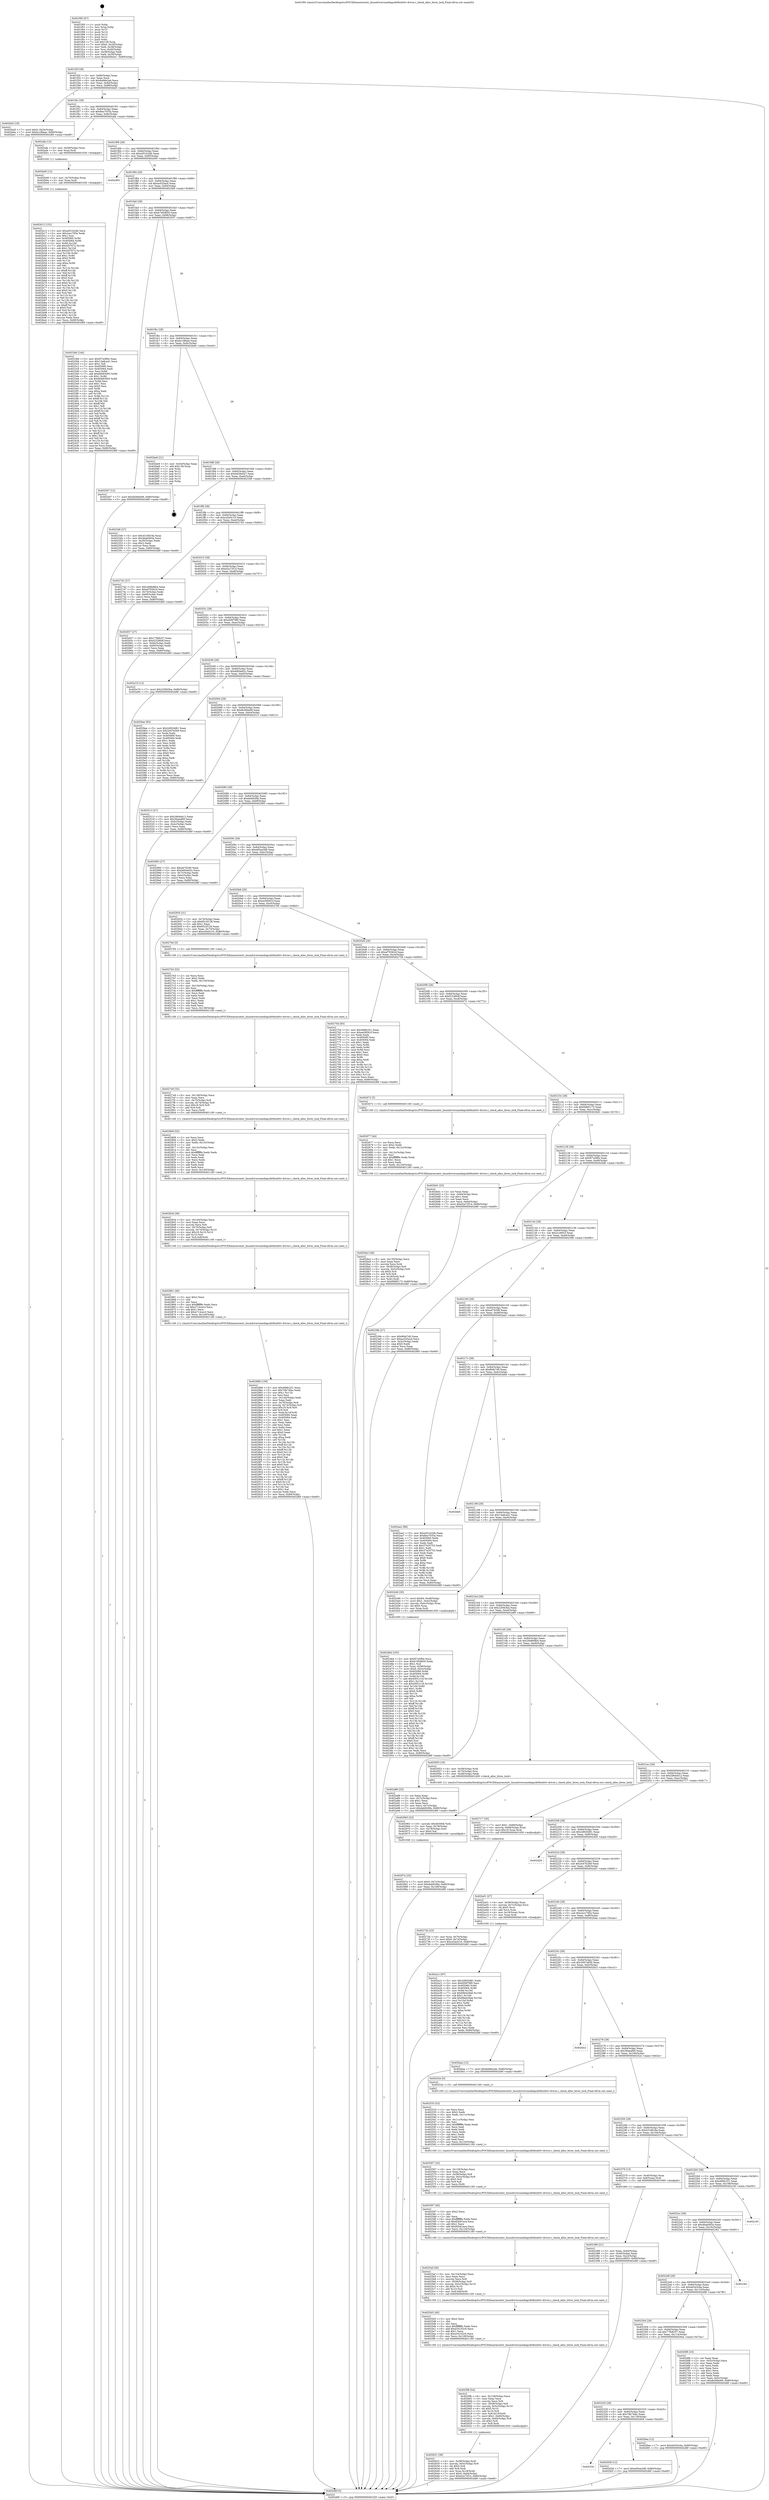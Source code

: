 digraph "0x401f00" {
  label = "0x401f00 (/mnt/c/Users/mathe/Desktop/tcc/POCII/binaries/extr_linuxdriversmediapcibt8xxbttv-driver.c_check_alloc_btres_lock_Final-ollvm.out::main(0))"
  labelloc = "t"
  node[shape=record]

  Entry [label="",width=0.3,height=0.3,shape=circle,fillcolor=black,style=filled]
  "0x401f2f" [label="{
     0x401f2f [29]\l
     | [instrs]\l
     &nbsp;&nbsp;0x401f2f \<+3\>: mov -0x80(%rbp),%eax\l
     &nbsp;&nbsp;0x401f32 \<+2\>: mov %eax,%ecx\l
     &nbsp;&nbsp;0x401f34 \<+6\>: sub $0x8a96e2ab,%ecx\l
     &nbsp;&nbsp;0x401f3a \<+6\>: mov %eax,-0x84(%rbp)\l
     &nbsp;&nbsp;0x401f40 \<+6\>: mov %ecx,-0x88(%rbp)\l
     &nbsp;&nbsp;0x401f46 \<+6\>: je 0000000000402bd3 \<main+0xcd3\>\l
  }"]
  "0x402bd3" [label="{
     0x402bd3 [19]\l
     | [instrs]\l
     &nbsp;&nbsp;0x402bd3 \<+7\>: movl $0x0,-0x34(%rbp)\l
     &nbsp;&nbsp;0x402bda \<+7\>: movl $0xbc1fbbae,-0x80(%rbp)\l
     &nbsp;&nbsp;0x402be1 \<+5\>: jmp 0000000000402d6f \<main+0xe6f\>\l
  }"]
  "0x401f4c" [label="{
     0x401f4c [28]\l
     | [instrs]\l
     &nbsp;&nbsp;0x401f4c \<+5\>: jmp 0000000000401f51 \<main+0x51\>\l
     &nbsp;&nbsp;0x401f51 \<+6\>: mov -0x84(%rbp),%eax\l
     &nbsp;&nbsp;0x401f57 \<+5\>: sub $0x8ea7035a,%eax\l
     &nbsp;&nbsp;0x401f5c \<+6\>: mov %eax,-0x8c(%rbp)\l
     &nbsp;&nbsp;0x401f62 \<+6\>: je 0000000000402afa \<main+0xbfa\>\l
  }"]
  Exit [label="",width=0.3,height=0.3,shape=circle,fillcolor=black,style=filled,peripheries=2]
  "0x402afa" [label="{
     0x402afa [12]\l
     | [instrs]\l
     &nbsp;&nbsp;0x402afa \<+4\>: mov -0x58(%rbp),%rax\l
     &nbsp;&nbsp;0x402afe \<+3\>: mov %rax,%rdi\l
     &nbsp;&nbsp;0x402b01 \<+5\>: call 0000000000401030 \<free@plt\>\l
     | [calls]\l
     &nbsp;&nbsp;0x401030 \{1\} (unknown)\l
  }"]
  "0x401f68" [label="{
     0x401f68 [28]\l
     | [instrs]\l
     &nbsp;&nbsp;0x401f68 \<+5\>: jmp 0000000000401f6d \<main+0x6d\>\l
     &nbsp;&nbsp;0x401f6d \<+6\>: mov -0x84(%rbp),%eax\l
     &nbsp;&nbsp;0x401f73 \<+5\>: sub $0xa051b2db,%eax\l
     &nbsp;&nbsp;0x401f78 \<+6\>: mov %eax,-0x90(%rbp)\l
     &nbsp;&nbsp;0x401f7e \<+6\>: je 0000000000402d50 \<main+0xe50\>\l
  }"]
  "0x402b12" [label="{
     0x402b12 [152]\l
     | [instrs]\l
     &nbsp;&nbsp;0x402b12 \<+5\>: mov $0xa051b2db,%ecx\l
     &nbsp;&nbsp;0x402b17 \<+5\>: mov $0x2ecc795e,%edx\l
     &nbsp;&nbsp;0x402b1c \<+3\>: mov $0x1,%sil\l
     &nbsp;&nbsp;0x402b1f \<+8\>: mov 0x405060,%r8d\l
     &nbsp;&nbsp;0x402b27 \<+8\>: mov 0x405064,%r9d\l
     &nbsp;&nbsp;0x402b2f \<+3\>: mov %r8d,%r10d\l
     &nbsp;&nbsp;0x402b32 \<+7\>: add $0x42f7672,%r10d\l
     &nbsp;&nbsp;0x402b39 \<+4\>: sub $0x1,%r10d\l
     &nbsp;&nbsp;0x402b3d \<+7\>: sub $0x42f7672,%r10d\l
     &nbsp;&nbsp;0x402b44 \<+4\>: imul %r10d,%r8d\l
     &nbsp;&nbsp;0x402b48 \<+4\>: and $0x1,%r8d\l
     &nbsp;&nbsp;0x402b4c \<+4\>: cmp $0x0,%r8d\l
     &nbsp;&nbsp;0x402b50 \<+4\>: sete %r11b\l
     &nbsp;&nbsp;0x402b54 \<+4\>: cmp $0xa,%r9d\l
     &nbsp;&nbsp;0x402b58 \<+3\>: setl %bl\l
     &nbsp;&nbsp;0x402b5b \<+3\>: mov %r11b,%r14b\l
     &nbsp;&nbsp;0x402b5e \<+4\>: xor $0xff,%r14b\l
     &nbsp;&nbsp;0x402b62 \<+3\>: mov %bl,%r15b\l
     &nbsp;&nbsp;0x402b65 \<+4\>: xor $0xff,%r15b\l
     &nbsp;&nbsp;0x402b69 \<+4\>: xor $0x0,%sil\l
     &nbsp;&nbsp;0x402b6d \<+3\>: mov %r14b,%r12b\l
     &nbsp;&nbsp;0x402b70 \<+4\>: and $0x0,%r12b\l
     &nbsp;&nbsp;0x402b74 \<+3\>: and %sil,%r11b\l
     &nbsp;&nbsp;0x402b77 \<+3\>: mov %r15b,%r13b\l
     &nbsp;&nbsp;0x402b7a \<+4\>: and $0x0,%r13b\l
     &nbsp;&nbsp;0x402b7e \<+3\>: and %sil,%bl\l
     &nbsp;&nbsp;0x402b81 \<+3\>: or %r11b,%r12b\l
     &nbsp;&nbsp;0x402b84 \<+3\>: or %bl,%r13b\l
     &nbsp;&nbsp;0x402b87 \<+3\>: xor %r13b,%r12b\l
     &nbsp;&nbsp;0x402b8a \<+3\>: or %r15b,%r14b\l
     &nbsp;&nbsp;0x402b8d \<+4\>: xor $0xff,%r14b\l
     &nbsp;&nbsp;0x402b91 \<+4\>: or $0x0,%sil\l
     &nbsp;&nbsp;0x402b95 \<+3\>: and %sil,%r14b\l
     &nbsp;&nbsp;0x402b98 \<+3\>: or %r14b,%r12b\l
     &nbsp;&nbsp;0x402b9b \<+4\>: test $0x1,%r12b\l
     &nbsp;&nbsp;0x402b9f \<+3\>: cmovne %edx,%ecx\l
     &nbsp;&nbsp;0x402ba2 \<+3\>: mov %ecx,-0x80(%rbp)\l
     &nbsp;&nbsp;0x402ba5 \<+5\>: jmp 0000000000402d6f \<main+0xe6f\>\l
  }"]
  "0x402d50" [label="{
     0x402d50\l
  }", style=dashed]
  "0x401f84" [label="{
     0x401f84 [28]\l
     | [instrs]\l
     &nbsp;&nbsp;0x401f84 \<+5\>: jmp 0000000000401f89 \<main+0x89\>\l
     &nbsp;&nbsp;0x401f89 \<+6\>: mov -0x84(%rbp),%eax\l
     &nbsp;&nbsp;0x401f8f \<+5\>: sub $0xac025acd,%eax\l
     &nbsp;&nbsp;0x401f94 \<+6\>: mov %eax,-0x94(%rbp)\l
     &nbsp;&nbsp;0x401f9a \<+6\>: je 00000000004023b6 \<main+0x4b6\>\l
  }"]
  "0x402b06" [label="{
     0x402b06 [12]\l
     | [instrs]\l
     &nbsp;&nbsp;0x402b06 \<+4\>: mov -0x70(%rbp),%rax\l
     &nbsp;&nbsp;0x402b0a \<+3\>: mov %rax,%rdi\l
     &nbsp;&nbsp;0x402b0d \<+5\>: call 0000000000401030 \<free@plt\>\l
     | [calls]\l
     &nbsp;&nbsp;0x401030 \{1\} (unknown)\l
  }"]
  "0x4023b6" [label="{
     0x4023b6 [144]\l
     | [instrs]\l
     &nbsp;&nbsp;0x4023b6 \<+5\>: mov $0xf57a5f64,%eax\l
     &nbsp;&nbsp;0x4023bb \<+5\>: mov $0x13a8ca41,%ecx\l
     &nbsp;&nbsp;0x4023c0 \<+2\>: mov $0x1,%dl\l
     &nbsp;&nbsp;0x4023c2 \<+7\>: mov 0x405060,%esi\l
     &nbsp;&nbsp;0x4023c9 \<+7\>: mov 0x405064,%edi\l
     &nbsp;&nbsp;0x4023d0 \<+3\>: mov %esi,%r8d\l
     &nbsp;&nbsp;0x4023d3 \<+7\>: add $0x60b83093,%r8d\l
     &nbsp;&nbsp;0x4023da \<+4\>: sub $0x1,%r8d\l
     &nbsp;&nbsp;0x4023de \<+7\>: sub $0x60b83093,%r8d\l
     &nbsp;&nbsp;0x4023e5 \<+4\>: imul %r8d,%esi\l
     &nbsp;&nbsp;0x4023e9 \<+3\>: and $0x1,%esi\l
     &nbsp;&nbsp;0x4023ec \<+3\>: cmp $0x0,%esi\l
     &nbsp;&nbsp;0x4023ef \<+4\>: sete %r9b\l
     &nbsp;&nbsp;0x4023f3 \<+3\>: cmp $0xa,%edi\l
     &nbsp;&nbsp;0x4023f6 \<+4\>: setl %r10b\l
     &nbsp;&nbsp;0x4023fa \<+3\>: mov %r9b,%r11b\l
     &nbsp;&nbsp;0x4023fd \<+4\>: xor $0xff,%r11b\l
     &nbsp;&nbsp;0x402401 \<+3\>: mov %r10b,%bl\l
     &nbsp;&nbsp;0x402404 \<+3\>: xor $0xff,%bl\l
     &nbsp;&nbsp;0x402407 \<+3\>: xor $0x1,%dl\l
     &nbsp;&nbsp;0x40240a \<+3\>: mov %r11b,%r14b\l
     &nbsp;&nbsp;0x40240d \<+4\>: and $0xff,%r14b\l
     &nbsp;&nbsp;0x402411 \<+3\>: and %dl,%r9b\l
     &nbsp;&nbsp;0x402414 \<+3\>: mov %bl,%r15b\l
     &nbsp;&nbsp;0x402417 \<+4\>: and $0xff,%r15b\l
     &nbsp;&nbsp;0x40241b \<+3\>: and %dl,%r10b\l
     &nbsp;&nbsp;0x40241e \<+3\>: or %r9b,%r14b\l
     &nbsp;&nbsp;0x402421 \<+3\>: or %r10b,%r15b\l
     &nbsp;&nbsp;0x402424 \<+3\>: xor %r15b,%r14b\l
     &nbsp;&nbsp;0x402427 \<+3\>: or %bl,%r11b\l
     &nbsp;&nbsp;0x40242a \<+4\>: xor $0xff,%r11b\l
     &nbsp;&nbsp;0x40242e \<+3\>: or $0x1,%dl\l
     &nbsp;&nbsp;0x402431 \<+3\>: and %dl,%r11b\l
     &nbsp;&nbsp;0x402434 \<+3\>: or %r11b,%r14b\l
     &nbsp;&nbsp;0x402437 \<+4\>: test $0x1,%r14b\l
     &nbsp;&nbsp;0x40243b \<+3\>: cmovne %ecx,%eax\l
     &nbsp;&nbsp;0x40243e \<+3\>: mov %eax,-0x80(%rbp)\l
     &nbsp;&nbsp;0x402441 \<+5\>: jmp 0000000000402d6f \<main+0xe6f\>\l
  }"]
  "0x401fa0" [label="{
     0x401fa0 [28]\l
     | [instrs]\l
     &nbsp;&nbsp;0x401fa0 \<+5\>: jmp 0000000000401fa5 \<main+0xa5\>\l
     &nbsp;&nbsp;0x401fa5 \<+6\>: mov -0x84(%rbp),%eax\l
     &nbsp;&nbsp;0x401fab \<+5\>: sub $0xb7d5d650,%eax\l
     &nbsp;&nbsp;0x401fb0 \<+6\>: mov %eax,-0x98(%rbp)\l
     &nbsp;&nbsp;0x401fb6 \<+6\>: je 0000000000402507 \<main+0x607\>\l
  }"]
  "0x402a1c" [label="{
     0x402a1c [97]\l
     | [instrs]\l
     &nbsp;&nbsp;0x402a1c \<+5\>: mov $0x2d920d81,%edx\l
     &nbsp;&nbsp;0x402a21 \<+5\>: mov $0xd56f78f0,%esi\l
     &nbsp;&nbsp;0x402a26 \<+8\>: mov 0x405060,%r8d\l
     &nbsp;&nbsp;0x402a2e \<+8\>: mov 0x405064,%r9d\l
     &nbsp;&nbsp;0x402a36 \<+3\>: mov %r8d,%r10d\l
     &nbsp;&nbsp;0x402a39 \<+7\>: sub $0x69eb29a6,%r10d\l
     &nbsp;&nbsp;0x402a40 \<+4\>: sub $0x1,%r10d\l
     &nbsp;&nbsp;0x402a44 \<+7\>: add $0x69eb29a6,%r10d\l
     &nbsp;&nbsp;0x402a4b \<+4\>: imul %r10d,%r8d\l
     &nbsp;&nbsp;0x402a4f \<+4\>: and $0x1,%r8d\l
     &nbsp;&nbsp;0x402a53 \<+4\>: cmp $0x0,%r8d\l
     &nbsp;&nbsp;0x402a57 \<+4\>: sete %r11b\l
     &nbsp;&nbsp;0x402a5b \<+4\>: cmp $0xa,%r9d\l
     &nbsp;&nbsp;0x402a5f \<+3\>: setl %bl\l
     &nbsp;&nbsp;0x402a62 \<+3\>: mov %r11b,%r14b\l
     &nbsp;&nbsp;0x402a65 \<+3\>: and %bl,%r14b\l
     &nbsp;&nbsp;0x402a68 \<+3\>: xor %bl,%r11b\l
     &nbsp;&nbsp;0x402a6b \<+3\>: or %r11b,%r14b\l
     &nbsp;&nbsp;0x402a6e \<+4\>: test $0x1,%r14b\l
     &nbsp;&nbsp;0x402a72 \<+3\>: cmovne %esi,%edx\l
     &nbsp;&nbsp;0x402a75 \<+3\>: mov %edx,-0x80(%rbp)\l
     &nbsp;&nbsp;0x402a78 \<+5\>: jmp 0000000000402d6f \<main+0xe6f\>\l
  }"]
  "0x402507" [label="{
     0x402507 [12]\l
     | [instrs]\l
     &nbsp;&nbsp;0x402507 \<+7\>: movl $0xde56be69,-0x80(%rbp)\l
     &nbsp;&nbsp;0x40250e \<+5\>: jmp 0000000000402d6f \<main+0xe6f\>\l
  }"]
  "0x401fbc" [label="{
     0x401fbc [28]\l
     | [instrs]\l
     &nbsp;&nbsp;0x401fbc \<+5\>: jmp 0000000000401fc1 \<main+0xc1\>\l
     &nbsp;&nbsp;0x401fc1 \<+6\>: mov -0x84(%rbp),%eax\l
     &nbsp;&nbsp;0x401fc7 \<+5\>: sub $0xbc1fbbae,%eax\l
     &nbsp;&nbsp;0x401fcc \<+6\>: mov %eax,-0x9c(%rbp)\l
     &nbsp;&nbsp;0x401fd2 \<+6\>: je 0000000000402be6 \<main+0xce6\>\l
  }"]
  "0x40297a" [label="{
     0x40297a [25]\l
     | [instrs]\l
     &nbsp;&nbsp;0x40297a \<+7\>: movl $0x0,-0x7c(%rbp)\l
     &nbsp;&nbsp;0x402981 \<+7\>: movl $0xdeb926fa,-0x80(%rbp)\l
     &nbsp;&nbsp;0x402988 \<+6\>: mov %eax,-0x148(%rbp)\l
     &nbsp;&nbsp;0x40298e \<+5\>: jmp 0000000000402d6f \<main+0xe6f\>\l
  }"]
  "0x402be6" [label="{
     0x402be6 [21]\l
     | [instrs]\l
     &nbsp;&nbsp;0x402be6 \<+3\>: mov -0x34(%rbp),%eax\l
     &nbsp;&nbsp;0x402be9 \<+7\>: add $0x138,%rsp\l
     &nbsp;&nbsp;0x402bf0 \<+1\>: pop %rbx\l
     &nbsp;&nbsp;0x402bf1 \<+2\>: pop %r12\l
     &nbsp;&nbsp;0x402bf3 \<+2\>: pop %r13\l
     &nbsp;&nbsp;0x402bf5 \<+2\>: pop %r14\l
     &nbsp;&nbsp;0x402bf7 \<+2\>: pop %r15\l
     &nbsp;&nbsp;0x402bf9 \<+1\>: pop %rbp\l
     &nbsp;&nbsp;0x402bfa \<+1\>: ret\l
  }"]
  "0x401fd8" [label="{
     0x401fd8 [28]\l
     | [instrs]\l
     &nbsp;&nbsp;0x401fd8 \<+5\>: jmp 0000000000401fdd \<main+0xdd\>\l
     &nbsp;&nbsp;0x401fdd \<+6\>: mov -0x84(%rbp),%eax\l
     &nbsp;&nbsp;0x401fe3 \<+5\>: sub $0xbd39a5a7,%eax\l
     &nbsp;&nbsp;0x401fe8 \<+6\>: mov %eax,-0xa0(%rbp)\l
     &nbsp;&nbsp;0x401fee \<+6\>: je 0000000000402346 \<main+0x446\>\l
  }"]
  "0x402963" [label="{
     0x402963 [23]\l
     | [instrs]\l
     &nbsp;&nbsp;0x402963 \<+10\>: movabs $0x4030b6,%rdi\l
     &nbsp;&nbsp;0x40296d \<+3\>: mov %eax,-0x78(%rbp)\l
     &nbsp;&nbsp;0x402970 \<+3\>: mov -0x78(%rbp),%esi\l
     &nbsp;&nbsp;0x402973 \<+2\>: mov $0x0,%al\l
     &nbsp;&nbsp;0x402975 \<+5\>: call 0000000000401040 \<printf@plt\>\l
     | [calls]\l
     &nbsp;&nbsp;0x401040 \{1\} (unknown)\l
  }"]
  "0x402346" [label="{
     0x402346 [27]\l
     | [instrs]\l
     &nbsp;&nbsp;0x402346 \<+5\>: mov $0x4316818a,%eax\l
     &nbsp;&nbsp;0x40234b \<+5\>: mov $0x4bab0b5a,%ecx\l
     &nbsp;&nbsp;0x402350 \<+3\>: mov -0x30(%rbp),%edx\l
     &nbsp;&nbsp;0x402353 \<+3\>: cmp $0x2,%edx\l
     &nbsp;&nbsp;0x402356 \<+3\>: cmovne %ecx,%eax\l
     &nbsp;&nbsp;0x402359 \<+3\>: mov %eax,-0x80(%rbp)\l
     &nbsp;&nbsp;0x40235c \<+5\>: jmp 0000000000402d6f \<main+0xe6f\>\l
  }"]
  "0x401ff4" [label="{
     0x401ff4 [28]\l
     | [instrs]\l
     &nbsp;&nbsp;0x401ff4 \<+5\>: jmp 0000000000401ff9 \<main+0xf9\>\l
     &nbsp;&nbsp;0x401ff9 \<+6\>: mov -0x84(%rbp),%eax\l
     &nbsp;&nbsp;0x401fff \<+5\>: sub $0xcd3a5c10,%eax\l
     &nbsp;&nbsp;0x402004 \<+6\>: mov %eax,-0xa4(%rbp)\l
     &nbsp;&nbsp;0x40200a \<+6\>: je 0000000000402742 \<main+0x842\>\l
  }"]
  "0x402d6f" [label="{
     0x402d6f [5]\l
     | [instrs]\l
     &nbsp;&nbsp;0x402d6f \<+5\>: jmp 0000000000401f2f \<main+0x2f\>\l
  }"]
  "0x401f00" [label="{
     0x401f00 [47]\l
     | [instrs]\l
     &nbsp;&nbsp;0x401f00 \<+1\>: push %rbp\l
     &nbsp;&nbsp;0x401f01 \<+3\>: mov %rsp,%rbp\l
     &nbsp;&nbsp;0x401f04 \<+2\>: push %r15\l
     &nbsp;&nbsp;0x401f06 \<+2\>: push %r14\l
     &nbsp;&nbsp;0x401f08 \<+2\>: push %r13\l
     &nbsp;&nbsp;0x401f0a \<+2\>: push %r12\l
     &nbsp;&nbsp;0x401f0c \<+1\>: push %rbx\l
     &nbsp;&nbsp;0x401f0d \<+7\>: sub $0x138,%rsp\l
     &nbsp;&nbsp;0x401f14 \<+7\>: movl $0x0,-0x34(%rbp)\l
     &nbsp;&nbsp;0x401f1b \<+3\>: mov %edi,-0x38(%rbp)\l
     &nbsp;&nbsp;0x401f1e \<+4\>: mov %rsi,-0x40(%rbp)\l
     &nbsp;&nbsp;0x401f22 \<+3\>: mov -0x38(%rbp),%edi\l
     &nbsp;&nbsp;0x401f25 \<+3\>: mov %edi,-0x30(%rbp)\l
     &nbsp;&nbsp;0x401f28 \<+7\>: movl $0xbd39a5a7,-0x80(%rbp)\l
  }"]
  "0x40233c" [label="{
     0x40233c\l
  }", style=dashed]
  "0x402742" [label="{
     0x402742 [27]\l
     | [instrs]\l
     &nbsp;&nbsp;0x402742 \<+5\>: mov $0x29d8d8b4,%eax\l
     &nbsp;&nbsp;0x402747 \<+5\>: mov $0xef79362d,%ecx\l
     &nbsp;&nbsp;0x40274c \<+3\>: mov -0x74(%rbp),%edx\l
     &nbsp;&nbsp;0x40274f \<+3\>: cmp -0x68(%rbp),%edx\l
     &nbsp;&nbsp;0x402752 \<+3\>: cmovl %ecx,%eax\l
     &nbsp;&nbsp;0x402755 \<+3\>: mov %eax,-0x80(%rbp)\l
     &nbsp;&nbsp;0x402758 \<+5\>: jmp 0000000000402d6f \<main+0xe6f\>\l
  }"]
  "0x402010" [label="{
     0x402010 [28]\l
     | [instrs]\l
     &nbsp;&nbsp;0x402010 \<+5\>: jmp 0000000000402015 \<main+0x115\>\l
     &nbsp;&nbsp;0x402015 \<+6\>: mov -0x84(%rbp),%eax\l
     &nbsp;&nbsp;0x40201b \<+5\>: sub $0xd2a72f14,%eax\l
     &nbsp;&nbsp;0x402020 \<+6\>: mov %eax,-0xa8(%rbp)\l
     &nbsp;&nbsp;0x402026 \<+6\>: je 0000000000402657 \<main+0x757\>\l
  }"]
  "0x402928" [label="{
     0x402928 [12]\l
     | [instrs]\l
     &nbsp;&nbsp;0x402928 \<+7\>: movl $0xe85ea3d8,-0x80(%rbp)\l
     &nbsp;&nbsp;0x40292f \<+5\>: jmp 0000000000402d6f \<main+0xe6f\>\l
  }"]
  "0x402657" [label="{
     0x402657 [27]\l
     | [instrs]\l
     &nbsp;&nbsp;0x402657 \<+5\>: mov $0x77fb8257,%eax\l
     &nbsp;&nbsp;0x40265c \<+5\>: mov $0xf232864f,%ecx\l
     &nbsp;&nbsp;0x402661 \<+3\>: mov -0x64(%rbp),%edx\l
     &nbsp;&nbsp;0x402664 \<+3\>: cmp -0x60(%rbp),%edx\l
     &nbsp;&nbsp;0x402667 \<+3\>: cmovl %ecx,%eax\l
     &nbsp;&nbsp;0x40266a \<+3\>: mov %eax,-0x80(%rbp)\l
     &nbsp;&nbsp;0x40266d \<+5\>: jmp 0000000000402d6f \<main+0xe6f\>\l
  }"]
  "0x40202c" [label="{
     0x40202c [28]\l
     | [instrs]\l
     &nbsp;&nbsp;0x40202c \<+5\>: jmp 0000000000402031 \<main+0x131\>\l
     &nbsp;&nbsp;0x402031 \<+6\>: mov -0x84(%rbp),%eax\l
     &nbsp;&nbsp;0x402037 \<+5\>: sub $0xd56f78f0,%eax\l
     &nbsp;&nbsp;0x40203c \<+6\>: mov %eax,-0xac(%rbp)\l
     &nbsp;&nbsp;0x402042 \<+6\>: je 0000000000402a7d \<main+0xb7d\>\l
  }"]
  "0x402889" [label="{
     0x402889 [159]\l
     | [instrs]\l
     &nbsp;&nbsp;0x402889 \<+5\>: mov $0x468fc251,%ecx\l
     &nbsp;&nbsp;0x40288e \<+5\>: mov $0x7db74fac,%edx\l
     &nbsp;&nbsp;0x402893 \<+3\>: mov $0x1,%r11b\l
     &nbsp;&nbsp;0x402896 \<+2\>: xor %esi,%esi\l
     &nbsp;&nbsp;0x402898 \<+6\>: mov -0x144(%rbp),%edi\l
     &nbsp;&nbsp;0x40289e \<+3\>: imul %eax,%edi\l
     &nbsp;&nbsp;0x4028a1 \<+4\>: mov -0x70(%rbp),%r8\l
     &nbsp;&nbsp;0x4028a5 \<+4\>: movslq -0x74(%rbp),%r9\l
     &nbsp;&nbsp;0x4028a9 \<+4\>: imul $0x18,%r9,%r9\l
     &nbsp;&nbsp;0x4028ad \<+3\>: add %r9,%r8\l
     &nbsp;&nbsp;0x4028b0 \<+4\>: mov %edi,0x10(%r8)\l
     &nbsp;&nbsp;0x4028b4 \<+7\>: mov 0x405060,%eax\l
     &nbsp;&nbsp;0x4028bb \<+7\>: mov 0x405064,%edi\l
     &nbsp;&nbsp;0x4028c2 \<+3\>: sub $0x1,%esi\l
     &nbsp;&nbsp;0x4028c5 \<+2\>: mov %eax,%ebx\l
     &nbsp;&nbsp;0x4028c7 \<+2\>: add %esi,%ebx\l
     &nbsp;&nbsp;0x4028c9 \<+3\>: imul %ebx,%eax\l
     &nbsp;&nbsp;0x4028cc \<+3\>: and $0x1,%eax\l
     &nbsp;&nbsp;0x4028cf \<+3\>: cmp $0x0,%eax\l
     &nbsp;&nbsp;0x4028d2 \<+4\>: sete %r14b\l
     &nbsp;&nbsp;0x4028d6 \<+3\>: cmp $0xa,%edi\l
     &nbsp;&nbsp;0x4028d9 \<+4\>: setl %r15b\l
     &nbsp;&nbsp;0x4028dd \<+3\>: mov %r14b,%r12b\l
     &nbsp;&nbsp;0x4028e0 \<+4\>: xor $0xff,%r12b\l
     &nbsp;&nbsp;0x4028e4 \<+3\>: mov %r15b,%r13b\l
     &nbsp;&nbsp;0x4028e7 \<+4\>: xor $0xff,%r13b\l
     &nbsp;&nbsp;0x4028eb \<+4\>: xor $0x0,%r11b\l
     &nbsp;&nbsp;0x4028ef \<+3\>: mov %r12b,%al\l
     &nbsp;&nbsp;0x4028f2 \<+2\>: and $0x0,%al\l
     &nbsp;&nbsp;0x4028f4 \<+3\>: and %r11b,%r14b\l
     &nbsp;&nbsp;0x4028f7 \<+3\>: mov %r13b,%sil\l
     &nbsp;&nbsp;0x4028fa \<+4\>: and $0x0,%sil\l
     &nbsp;&nbsp;0x4028fe \<+3\>: and %r11b,%r15b\l
     &nbsp;&nbsp;0x402901 \<+3\>: or %r14b,%al\l
     &nbsp;&nbsp;0x402904 \<+3\>: or %r15b,%sil\l
     &nbsp;&nbsp;0x402907 \<+3\>: xor %sil,%al\l
     &nbsp;&nbsp;0x40290a \<+3\>: or %r13b,%r12b\l
     &nbsp;&nbsp;0x40290d \<+4\>: xor $0xff,%r12b\l
     &nbsp;&nbsp;0x402911 \<+4\>: or $0x0,%r11b\l
     &nbsp;&nbsp;0x402915 \<+3\>: and %r11b,%r12b\l
     &nbsp;&nbsp;0x402918 \<+3\>: or %r12b,%al\l
     &nbsp;&nbsp;0x40291b \<+2\>: test $0x1,%al\l
     &nbsp;&nbsp;0x40291d \<+3\>: cmovne %edx,%ecx\l
     &nbsp;&nbsp;0x402920 \<+3\>: mov %ecx,-0x80(%rbp)\l
     &nbsp;&nbsp;0x402923 \<+5\>: jmp 0000000000402d6f \<main+0xe6f\>\l
  }"]
  "0x402a7d" [label="{
     0x402a7d [12]\l
     | [instrs]\l
     &nbsp;&nbsp;0x402a7d \<+7\>: movl $0x220f43ba,-0x80(%rbp)\l
     &nbsp;&nbsp;0x402a84 \<+5\>: jmp 0000000000402d6f \<main+0xe6f\>\l
  }"]
  "0x402048" [label="{
     0x402048 [28]\l
     | [instrs]\l
     &nbsp;&nbsp;0x402048 \<+5\>: jmp 000000000040204d \<main+0x14d\>\l
     &nbsp;&nbsp;0x40204d \<+6\>: mov -0x84(%rbp),%eax\l
     &nbsp;&nbsp;0x402053 \<+5\>: sub $0xdd04e62c,%eax\l
     &nbsp;&nbsp;0x402058 \<+6\>: mov %eax,-0xb0(%rbp)\l
     &nbsp;&nbsp;0x40205e \<+6\>: je 00000000004029ae \<main+0xaae\>\l
  }"]
  "0x402861" [label="{
     0x402861 [40]\l
     | [instrs]\l
     &nbsp;&nbsp;0x402861 \<+5\>: mov $0x2,%ecx\l
     &nbsp;&nbsp;0x402866 \<+1\>: cltd\l
     &nbsp;&nbsp;0x402867 \<+2\>: idiv %ecx\l
     &nbsp;&nbsp;0x402869 \<+6\>: imul $0xfffffffe,%edx,%ecx\l
     &nbsp;&nbsp;0x40286f \<+6\>: sub $0xe714cec3,%ecx\l
     &nbsp;&nbsp;0x402875 \<+3\>: add $0x1,%ecx\l
     &nbsp;&nbsp;0x402878 \<+6\>: add $0xe714cec3,%ecx\l
     &nbsp;&nbsp;0x40287e \<+6\>: mov %ecx,-0x144(%rbp)\l
     &nbsp;&nbsp;0x402884 \<+5\>: call 0000000000401160 \<next_i\>\l
     | [calls]\l
     &nbsp;&nbsp;0x401160 \{1\} (/mnt/c/Users/mathe/Desktop/tcc/POCII/binaries/extr_linuxdriversmediapcibt8xxbttv-driver.c_check_alloc_btres_lock_Final-ollvm.out::next_i)\l
  }"]
  "0x4029ae" [label="{
     0x4029ae [83]\l
     | [instrs]\l
     &nbsp;&nbsp;0x4029ae \<+5\>: mov $0x2d920d81,%eax\l
     &nbsp;&nbsp;0x4029b3 \<+5\>: mov $0x2e47b2b9,%ecx\l
     &nbsp;&nbsp;0x4029b8 \<+2\>: xor %edx,%edx\l
     &nbsp;&nbsp;0x4029ba \<+7\>: mov 0x405060,%esi\l
     &nbsp;&nbsp;0x4029c1 \<+7\>: mov 0x405064,%edi\l
     &nbsp;&nbsp;0x4029c8 \<+3\>: sub $0x1,%edx\l
     &nbsp;&nbsp;0x4029cb \<+3\>: mov %esi,%r8d\l
     &nbsp;&nbsp;0x4029ce \<+3\>: add %edx,%r8d\l
     &nbsp;&nbsp;0x4029d1 \<+4\>: imul %r8d,%esi\l
     &nbsp;&nbsp;0x4029d5 \<+3\>: and $0x1,%esi\l
     &nbsp;&nbsp;0x4029d8 \<+3\>: cmp $0x0,%esi\l
     &nbsp;&nbsp;0x4029db \<+4\>: sete %r9b\l
     &nbsp;&nbsp;0x4029df \<+3\>: cmp $0xa,%edi\l
     &nbsp;&nbsp;0x4029e2 \<+4\>: setl %r10b\l
     &nbsp;&nbsp;0x4029e6 \<+3\>: mov %r9b,%r11b\l
     &nbsp;&nbsp;0x4029e9 \<+3\>: and %r10b,%r11b\l
     &nbsp;&nbsp;0x4029ec \<+3\>: xor %r10b,%r9b\l
     &nbsp;&nbsp;0x4029ef \<+3\>: or %r9b,%r11b\l
     &nbsp;&nbsp;0x4029f2 \<+4\>: test $0x1,%r11b\l
     &nbsp;&nbsp;0x4029f6 \<+3\>: cmovne %ecx,%eax\l
     &nbsp;&nbsp;0x4029f9 \<+3\>: mov %eax,-0x80(%rbp)\l
     &nbsp;&nbsp;0x4029fc \<+5\>: jmp 0000000000402d6f \<main+0xe6f\>\l
  }"]
  "0x402064" [label="{
     0x402064 [28]\l
     | [instrs]\l
     &nbsp;&nbsp;0x402064 \<+5\>: jmp 0000000000402069 \<main+0x169\>\l
     &nbsp;&nbsp;0x402069 \<+6\>: mov -0x84(%rbp),%eax\l
     &nbsp;&nbsp;0x40206f \<+5\>: sub $0xde56be69,%eax\l
     &nbsp;&nbsp;0x402074 \<+6\>: mov %eax,-0xb4(%rbp)\l
     &nbsp;&nbsp;0x40207a \<+6\>: je 0000000000402513 \<main+0x613\>\l
  }"]
  "0x40283d" [label="{
     0x40283d [36]\l
     | [instrs]\l
     &nbsp;&nbsp;0x40283d \<+6\>: mov -0x140(%rbp),%ecx\l
     &nbsp;&nbsp;0x402843 \<+3\>: imul %eax,%ecx\l
     &nbsp;&nbsp;0x402846 \<+3\>: movslq %ecx,%r8\l
     &nbsp;&nbsp;0x402849 \<+4\>: mov -0x70(%rbp),%r9\l
     &nbsp;&nbsp;0x40284d \<+4\>: movslq -0x74(%rbp),%r10\l
     &nbsp;&nbsp;0x402851 \<+4\>: imul $0x18,%r10,%r10\l
     &nbsp;&nbsp;0x402855 \<+3\>: add %r10,%r9\l
     &nbsp;&nbsp;0x402858 \<+4\>: mov %r8,0x8(%r9)\l
     &nbsp;&nbsp;0x40285c \<+5\>: call 0000000000401160 \<next_i\>\l
     | [calls]\l
     &nbsp;&nbsp;0x401160 \{1\} (/mnt/c/Users/mathe/Desktop/tcc/POCII/binaries/extr_linuxdriversmediapcibt8xxbttv-driver.c_check_alloc_btres_lock_Final-ollvm.out::next_i)\l
  }"]
  "0x402513" [label="{
     0x402513 [27]\l
     | [instrs]\l
     &nbsp;&nbsp;0x402513 \<+5\>: mov $0x2d64eb12,%eax\l
     &nbsp;&nbsp;0x402518 \<+5\>: mov $0x36aeaf00,%ecx\l
     &nbsp;&nbsp;0x40251d \<+3\>: mov -0x5c(%rbp),%edx\l
     &nbsp;&nbsp;0x402520 \<+3\>: cmp -0x4c(%rbp),%edx\l
     &nbsp;&nbsp;0x402523 \<+3\>: cmovl %ecx,%eax\l
     &nbsp;&nbsp;0x402526 \<+3\>: mov %eax,-0x80(%rbp)\l
     &nbsp;&nbsp;0x402529 \<+5\>: jmp 0000000000402d6f \<main+0xe6f\>\l
  }"]
  "0x402080" [label="{
     0x402080 [28]\l
     | [instrs]\l
     &nbsp;&nbsp;0x402080 \<+5\>: jmp 0000000000402085 \<main+0x185\>\l
     &nbsp;&nbsp;0x402085 \<+6\>: mov -0x84(%rbp),%eax\l
     &nbsp;&nbsp;0x40208b \<+5\>: sub $0xdeb926fa,%eax\l
     &nbsp;&nbsp;0x402090 \<+6\>: mov %eax,-0xb8(%rbp)\l
     &nbsp;&nbsp;0x402096 \<+6\>: je 0000000000402993 \<main+0xa93\>\l
  }"]
  "0x402809" [label="{
     0x402809 [52]\l
     | [instrs]\l
     &nbsp;&nbsp;0x402809 \<+2\>: xor %ecx,%ecx\l
     &nbsp;&nbsp;0x40280b \<+5\>: mov $0x2,%edx\l
     &nbsp;&nbsp;0x402810 \<+6\>: mov %edx,-0x13c(%rbp)\l
     &nbsp;&nbsp;0x402816 \<+1\>: cltd\l
     &nbsp;&nbsp;0x402817 \<+6\>: mov -0x13c(%rbp),%esi\l
     &nbsp;&nbsp;0x40281d \<+2\>: idiv %esi\l
     &nbsp;&nbsp;0x40281f \<+6\>: imul $0xfffffffe,%edx,%edx\l
     &nbsp;&nbsp;0x402825 \<+2\>: mov %ecx,%edi\l
     &nbsp;&nbsp;0x402827 \<+2\>: sub %edx,%edi\l
     &nbsp;&nbsp;0x402829 \<+2\>: mov %ecx,%edx\l
     &nbsp;&nbsp;0x40282b \<+3\>: sub $0x1,%edx\l
     &nbsp;&nbsp;0x40282e \<+2\>: add %edx,%edi\l
     &nbsp;&nbsp;0x402830 \<+2\>: sub %edi,%ecx\l
     &nbsp;&nbsp;0x402832 \<+6\>: mov %ecx,-0x140(%rbp)\l
     &nbsp;&nbsp;0x402838 \<+5\>: call 0000000000401160 \<next_i\>\l
     | [calls]\l
     &nbsp;&nbsp;0x401160 \{1\} (/mnt/c/Users/mathe/Desktop/tcc/POCII/binaries/extr_linuxdriversmediapcibt8xxbttv-driver.c_check_alloc_btres_lock_Final-ollvm.out::next_i)\l
  }"]
  "0x402993" [label="{
     0x402993 [27]\l
     | [instrs]\l
     &nbsp;&nbsp;0x402993 \<+5\>: mov $0xa476299,%eax\l
     &nbsp;&nbsp;0x402998 \<+5\>: mov $0xdd04e62c,%ecx\l
     &nbsp;&nbsp;0x40299d \<+3\>: mov -0x7c(%rbp),%edx\l
     &nbsp;&nbsp;0x4029a0 \<+3\>: cmp -0x4c(%rbp),%edx\l
     &nbsp;&nbsp;0x4029a3 \<+3\>: cmovl %ecx,%eax\l
     &nbsp;&nbsp;0x4029a6 \<+3\>: mov %eax,-0x80(%rbp)\l
     &nbsp;&nbsp;0x4029a9 \<+5\>: jmp 0000000000402d6f \<main+0xe6f\>\l
  }"]
  "0x40209c" [label="{
     0x40209c [28]\l
     | [instrs]\l
     &nbsp;&nbsp;0x40209c \<+5\>: jmp 00000000004020a1 \<main+0x1a1\>\l
     &nbsp;&nbsp;0x4020a1 \<+6\>: mov -0x84(%rbp),%eax\l
     &nbsp;&nbsp;0x4020a7 \<+5\>: sub $0xe85ea3d8,%eax\l
     &nbsp;&nbsp;0x4020ac \<+6\>: mov %eax,-0xbc(%rbp)\l
     &nbsp;&nbsp;0x4020b2 \<+6\>: je 0000000000402934 \<main+0xa34\>\l
  }"]
  "0x4027e9" [label="{
     0x4027e9 [32]\l
     | [instrs]\l
     &nbsp;&nbsp;0x4027e9 \<+6\>: mov -0x138(%rbp),%ecx\l
     &nbsp;&nbsp;0x4027ef \<+3\>: imul %eax,%ecx\l
     &nbsp;&nbsp;0x4027f2 \<+4\>: mov -0x70(%rbp),%r8\l
     &nbsp;&nbsp;0x4027f6 \<+4\>: movslq -0x74(%rbp),%r9\l
     &nbsp;&nbsp;0x4027fa \<+4\>: imul $0x18,%r9,%r9\l
     &nbsp;&nbsp;0x4027fe \<+3\>: add %r9,%r8\l
     &nbsp;&nbsp;0x402801 \<+3\>: mov %ecx,(%r8)\l
     &nbsp;&nbsp;0x402804 \<+5\>: call 0000000000401160 \<next_i\>\l
     | [calls]\l
     &nbsp;&nbsp;0x401160 \{1\} (/mnt/c/Users/mathe/Desktop/tcc/POCII/binaries/extr_linuxdriversmediapcibt8xxbttv-driver.c_check_alloc_btres_lock_Final-ollvm.out::next_i)\l
  }"]
  "0x402934" [label="{
     0x402934 [31]\l
     | [instrs]\l
     &nbsp;&nbsp;0x402934 \<+3\>: mov -0x74(%rbp),%eax\l
     &nbsp;&nbsp;0x402937 \<+5\>: sub $0x65c2f128,%eax\l
     &nbsp;&nbsp;0x40293c \<+3\>: add $0x1,%eax\l
     &nbsp;&nbsp;0x40293f \<+5\>: add $0x65c2f128,%eax\l
     &nbsp;&nbsp;0x402944 \<+3\>: mov %eax,-0x74(%rbp)\l
     &nbsp;&nbsp;0x402947 \<+7\>: movl $0xcd3a5c10,-0x80(%rbp)\l
     &nbsp;&nbsp;0x40294e \<+5\>: jmp 0000000000402d6f \<main+0xe6f\>\l
  }"]
  "0x4020b8" [label="{
     0x4020b8 [28]\l
     | [instrs]\l
     &nbsp;&nbsp;0x4020b8 \<+5\>: jmp 00000000004020bd \<main+0x1bd\>\l
     &nbsp;&nbsp;0x4020bd \<+6\>: mov -0x84(%rbp),%eax\l
     &nbsp;&nbsp;0x4020c3 \<+5\>: sub $0xee58561f,%eax\l
     &nbsp;&nbsp;0x4020c8 \<+6\>: mov %eax,-0xc0(%rbp)\l
     &nbsp;&nbsp;0x4020ce \<+6\>: je 00000000004027b0 \<main+0x8b0\>\l
  }"]
  "0x4027b5" [label="{
     0x4027b5 [52]\l
     | [instrs]\l
     &nbsp;&nbsp;0x4027b5 \<+2\>: xor %ecx,%ecx\l
     &nbsp;&nbsp;0x4027b7 \<+5\>: mov $0x2,%edx\l
     &nbsp;&nbsp;0x4027bc \<+6\>: mov %edx,-0x134(%rbp)\l
     &nbsp;&nbsp;0x4027c2 \<+1\>: cltd\l
     &nbsp;&nbsp;0x4027c3 \<+6\>: mov -0x134(%rbp),%esi\l
     &nbsp;&nbsp;0x4027c9 \<+2\>: idiv %esi\l
     &nbsp;&nbsp;0x4027cb \<+6\>: imul $0xfffffffe,%edx,%edx\l
     &nbsp;&nbsp;0x4027d1 \<+2\>: mov %ecx,%edi\l
     &nbsp;&nbsp;0x4027d3 \<+2\>: sub %edx,%edi\l
     &nbsp;&nbsp;0x4027d5 \<+2\>: mov %ecx,%edx\l
     &nbsp;&nbsp;0x4027d7 \<+3\>: sub $0x1,%edx\l
     &nbsp;&nbsp;0x4027da \<+2\>: add %edx,%edi\l
     &nbsp;&nbsp;0x4027dc \<+2\>: sub %edi,%ecx\l
     &nbsp;&nbsp;0x4027de \<+6\>: mov %ecx,-0x138(%rbp)\l
     &nbsp;&nbsp;0x4027e4 \<+5\>: call 0000000000401160 \<next_i\>\l
     | [calls]\l
     &nbsp;&nbsp;0x401160 \{1\} (/mnt/c/Users/mathe/Desktop/tcc/POCII/binaries/extr_linuxdriversmediapcibt8xxbttv-driver.c_check_alloc_btres_lock_Final-ollvm.out::next_i)\l
  }"]
  "0x4027b0" [label="{
     0x4027b0 [5]\l
     | [instrs]\l
     &nbsp;&nbsp;0x4027b0 \<+5\>: call 0000000000401160 \<next_i\>\l
     | [calls]\l
     &nbsp;&nbsp;0x401160 \{1\} (/mnt/c/Users/mathe/Desktop/tcc/POCII/binaries/extr_linuxdriversmediapcibt8xxbttv-driver.c_check_alloc_btres_lock_Final-ollvm.out::next_i)\l
  }"]
  "0x4020d4" [label="{
     0x4020d4 [28]\l
     | [instrs]\l
     &nbsp;&nbsp;0x4020d4 \<+5\>: jmp 00000000004020d9 \<main+0x1d9\>\l
     &nbsp;&nbsp;0x4020d9 \<+6\>: mov -0x84(%rbp),%eax\l
     &nbsp;&nbsp;0x4020df \<+5\>: sub $0xef79362d,%eax\l
     &nbsp;&nbsp;0x4020e4 \<+6\>: mov %eax,-0xc4(%rbp)\l
     &nbsp;&nbsp;0x4020ea \<+6\>: je 000000000040275d \<main+0x85d\>\l
  }"]
  "0x40272b" [label="{
     0x40272b [23]\l
     | [instrs]\l
     &nbsp;&nbsp;0x40272b \<+4\>: mov %rax,-0x70(%rbp)\l
     &nbsp;&nbsp;0x40272f \<+7\>: movl $0x0,-0x74(%rbp)\l
     &nbsp;&nbsp;0x402736 \<+7\>: movl $0xcd3a5c10,-0x80(%rbp)\l
     &nbsp;&nbsp;0x40273d \<+5\>: jmp 0000000000402d6f \<main+0xe6f\>\l
  }"]
  "0x40275d" [label="{
     0x40275d [83]\l
     | [instrs]\l
     &nbsp;&nbsp;0x40275d \<+5\>: mov $0x468fc251,%eax\l
     &nbsp;&nbsp;0x402762 \<+5\>: mov $0xee58561f,%ecx\l
     &nbsp;&nbsp;0x402767 \<+2\>: xor %edx,%edx\l
     &nbsp;&nbsp;0x402769 \<+7\>: mov 0x405060,%esi\l
     &nbsp;&nbsp;0x402770 \<+7\>: mov 0x405064,%edi\l
     &nbsp;&nbsp;0x402777 \<+3\>: sub $0x1,%edx\l
     &nbsp;&nbsp;0x40277a \<+3\>: mov %esi,%r8d\l
     &nbsp;&nbsp;0x40277d \<+3\>: add %edx,%r8d\l
     &nbsp;&nbsp;0x402780 \<+4\>: imul %r8d,%esi\l
     &nbsp;&nbsp;0x402784 \<+3\>: and $0x1,%esi\l
     &nbsp;&nbsp;0x402787 \<+3\>: cmp $0x0,%esi\l
     &nbsp;&nbsp;0x40278a \<+4\>: sete %r9b\l
     &nbsp;&nbsp;0x40278e \<+3\>: cmp $0xa,%edi\l
     &nbsp;&nbsp;0x402791 \<+4\>: setl %r10b\l
     &nbsp;&nbsp;0x402795 \<+3\>: mov %r9b,%r11b\l
     &nbsp;&nbsp;0x402798 \<+3\>: and %r10b,%r11b\l
     &nbsp;&nbsp;0x40279b \<+3\>: xor %r10b,%r9b\l
     &nbsp;&nbsp;0x40279e \<+3\>: or %r9b,%r11b\l
     &nbsp;&nbsp;0x4027a1 \<+4\>: test $0x1,%r11b\l
     &nbsp;&nbsp;0x4027a5 \<+3\>: cmovne %ecx,%eax\l
     &nbsp;&nbsp;0x4027a8 \<+3\>: mov %eax,-0x80(%rbp)\l
     &nbsp;&nbsp;0x4027ab \<+5\>: jmp 0000000000402d6f \<main+0xe6f\>\l
  }"]
  "0x4020f0" [label="{
     0x4020f0 [28]\l
     | [instrs]\l
     &nbsp;&nbsp;0x4020f0 \<+5\>: jmp 00000000004020f5 \<main+0x1f5\>\l
     &nbsp;&nbsp;0x4020f5 \<+6\>: mov -0x84(%rbp),%eax\l
     &nbsp;&nbsp;0x4020fb \<+5\>: sub $0xf232864f,%eax\l
     &nbsp;&nbsp;0x402100 \<+6\>: mov %eax,-0xc8(%rbp)\l
     &nbsp;&nbsp;0x402106 \<+6\>: je 0000000000402672 \<main+0x772\>\l
  }"]
  "0x402320" [label="{
     0x402320 [28]\l
     | [instrs]\l
     &nbsp;&nbsp;0x402320 \<+5\>: jmp 0000000000402325 \<main+0x425\>\l
     &nbsp;&nbsp;0x402325 \<+6\>: mov -0x84(%rbp),%eax\l
     &nbsp;&nbsp;0x40232b \<+5\>: sub $0x7db74fac,%eax\l
     &nbsp;&nbsp;0x402330 \<+6\>: mov %eax,-0x118(%rbp)\l
     &nbsp;&nbsp;0x402336 \<+6\>: je 0000000000402928 \<main+0xa28\>\l
  }"]
  "0x402672" [label="{
     0x402672 [5]\l
     | [instrs]\l
     &nbsp;&nbsp;0x402672 \<+5\>: call 0000000000401160 \<next_i\>\l
     | [calls]\l
     &nbsp;&nbsp;0x401160 \{1\} (/mnt/c/Users/mathe/Desktop/tcc/POCII/binaries/extr_linuxdriversmediapcibt8xxbttv-driver.c_check_alloc_btres_lock_Final-ollvm.out::next_i)\l
  }"]
  "0x40210c" [label="{
     0x40210c [28]\l
     | [instrs]\l
     &nbsp;&nbsp;0x40210c \<+5\>: jmp 0000000000402111 \<main+0x211\>\l
     &nbsp;&nbsp;0x402111 \<+6\>: mov -0x84(%rbp),%eax\l
     &nbsp;&nbsp;0x402117 \<+5\>: sub $0xf4885173,%eax\l
     &nbsp;&nbsp;0x40211c \<+6\>: mov %eax,-0xcc(%rbp)\l
     &nbsp;&nbsp;0x402122 \<+6\>: je 00000000004026d1 \<main+0x7d1\>\l
  }"]
  "0x4026ea" [label="{
     0x4026ea [12]\l
     | [instrs]\l
     &nbsp;&nbsp;0x4026ea \<+7\>: movl $0x4d343cba,-0x80(%rbp)\l
     &nbsp;&nbsp;0x4026f1 \<+5\>: jmp 0000000000402d6f \<main+0xe6f\>\l
  }"]
  "0x4026d1" [label="{
     0x4026d1 [25]\l
     | [instrs]\l
     &nbsp;&nbsp;0x4026d1 \<+2\>: xor %eax,%eax\l
     &nbsp;&nbsp;0x4026d3 \<+3\>: mov -0x64(%rbp),%ecx\l
     &nbsp;&nbsp;0x4026d6 \<+3\>: sub $0x1,%eax\l
     &nbsp;&nbsp;0x4026d9 \<+2\>: sub %eax,%ecx\l
     &nbsp;&nbsp;0x4026db \<+3\>: mov %ecx,-0x64(%rbp)\l
     &nbsp;&nbsp;0x4026de \<+7\>: movl $0xd2a72f14,-0x80(%rbp)\l
     &nbsp;&nbsp;0x4026e5 \<+5\>: jmp 0000000000402d6f \<main+0xe6f\>\l
  }"]
  "0x402128" [label="{
     0x402128 [28]\l
     | [instrs]\l
     &nbsp;&nbsp;0x402128 \<+5\>: jmp 000000000040212d \<main+0x22d\>\l
     &nbsp;&nbsp;0x40212d \<+6\>: mov -0x84(%rbp),%eax\l
     &nbsp;&nbsp;0x402133 \<+5\>: sub $0xf57a5f64,%eax\l
     &nbsp;&nbsp;0x402138 \<+6\>: mov %eax,-0xd0(%rbp)\l
     &nbsp;&nbsp;0x40213e \<+6\>: je 0000000000402bfb \<main+0xcfb\>\l
  }"]
  "0x402304" [label="{
     0x402304 [28]\l
     | [instrs]\l
     &nbsp;&nbsp;0x402304 \<+5\>: jmp 0000000000402309 \<main+0x409\>\l
     &nbsp;&nbsp;0x402309 \<+6\>: mov -0x84(%rbp),%eax\l
     &nbsp;&nbsp;0x40230f \<+5\>: sub $0x77fb8257,%eax\l
     &nbsp;&nbsp;0x402314 \<+6\>: mov %eax,-0x114(%rbp)\l
     &nbsp;&nbsp;0x40231a \<+6\>: je 00000000004026ea \<main+0x7ea\>\l
  }"]
  "0x402bfb" [label="{
     0x402bfb\l
  }", style=dashed]
  "0x402144" [label="{
     0x402144 [28]\l
     | [instrs]\l
     &nbsp;&nbsp;0x402144 \<+5\>: jmp 0000000000402149 \<main+0x249\>\l
     &nbsp;&nbsp;0x402149 \<+6\>: mov -0x84(%rbp),%eax\l
     &nbsp;&nbsp;0x40214f \<+5\>: sub $0x2cc6653,%eax\l
     &nbsp;&nbsp;0x402154 \<+6\>: mov %eax,-0xd4(%rbp)\l
     &nbsp;&nbsp;0x40215a \<+6\>: je 000000000040239b \<main+0x49b\>\l
  }"]
  "0x4026f6" [label="{
     0x4026f6 [33]\l
     | [instrs]\l
     &nbsp;&nbsp;0x4026f6 \<+2\>: xor %eax,%eax\l
     &nbsp;&nbsp;0x4026f8 \<+3\>: mov -0x5c(%rbp),%ecx\l
     &nbsp;&nbsp;0x4026fb \<+2\>: mov %eax,%edx\l
     &nbsp;&nbsp;0x4026fd \<+2\>: sub %ecx,%edx\l
     &nbsp;&nbsp;0x4026ff \<+2\>: mov %eax,%ecx\l
     &nbsp;&nbsp;0x402701 \<+3\>: sub $0x1,%ecx\l
     &nbsp;&nbsp;0x402704 \<+2\>: add %ecx,%edx\l
     &nbsp;&nbsp;0x402706 \<+2\>: sub %edx,%eax\l
     &nbsp;&nbsp;0x402708 \<+3\>: mov %eax,-0x5c(%rbp)\l
     &nbsp;&nbsp;0x40270b \<+7\>: movl $0xde56be69,-0x80(%rbp)\l
     &nbsp;&nbsp;0x402712 \<+5\>: jmp 0000000000402d6f \<main+0xe6f\>\l
  }"]
  "0x40239b" [label="{
     0x40239b [27]\l
     | [instrs]\l
     &nbsp;&nbsp;0x40239b \<+5\>: mov $0xf64b7d0,%eax\l
     &nbsp;&nbsp;0x4023a0 \<+5\>: mov $0xac025acd,%ecx\l
     &nbsp;&nbsp;0x4023a5 \<+3\>: mov -0x2c(%rbp),%edx\l
     &nbsp;&nbsp;0x4023a8 \<+3\>: cmp $0x0,%edx\l
     &nbsp;&nbsp;0x4023ab \<+3\>: cmove %ecx,%eax\l
     &nbsp;&nbsp;0x4023ae \<+3\>: mov %eax,-0x80(%rbp)\l
     &nbsp;&nbsp;0x4023b1 \<+5\>: jmp 0000000000402d6f \<main+0xe6f\>\l
  }"]
  "0x402160" [label="{
     0x402160 [28]\l
     | [instrs]\l
     &nbsp;&nbsp;0x402160 \<+5\>: jmp 0000000000402165 \<main+0x265\>\l
     &nbsp;&nbsp;0x402165 \<+6\>: mov -0x84(%rbp),%eax\l
     &nbsp;&nbsp;0x40216b \<+5\>: sub $0xa476299,%eax\l
     &nbsp;&nbsp;0x402170 \<+6\>: mov %eax,-0xd8(%rbp)\l
     &nbsp;&nbsp;0x402176 \<+6\>: je 0000000000402aa2 \<main+0xba2\>\l
  }"]
  "0x4022e8" [label="{
     0x4022e8 [28]\l
     | [instrs]\l
     &nbsp;&nbsp;0x4022e8 \<+5\>: jmp 00000000004022ed \<main+0x3ed\>\l
     &nbsp;&nbsp;0x4022ed \<+6\>: mov -0x84(%rbp),%eax\l
     &nbsp;&nbsp;0x4022f3 \<+5\>: sub $0x4d343cba,%eax\l
     &nbsp;&nbsp;0x4022f8 \<+6\>: mov %eax,-0x110(%rbp)\l
     &nbsp;&nbsp;0x4022fe \<+6\>: je 00000000004026f6 \<main+0x7f6\>\l
  }"]
  "0x402aa2" [label="{
     0x402aa2 [88]\l
     | [instrs]\l
     &nbsp;&nbsp;0x402aa2 \<+5\>: mov $0xa051b2db,%eax\l
     &nbsp;&nbsp;0x402aa7 \<+5\>: mov $0x8ea7035a,%ecx\l
     &nbsp;&nbsp;0x402aac \<+7\>: mov 0x405060,%edx\l
     &nbsp;&nbsp;0x402ab3 \<+7\>: mov 0x405064,%esi\l
     &nbsp;&nbsp;0x402aba \<+2\>: mov %edx,%edi\l
     &nbsp;&nbsp;0x402abc \<+6\>: sub $0x37420753,%edi\l
     &nbsp;&nbsp;0x402ac2 \<+3\>: sub $0x1,%edi\l
     &nbsp;&nbsp;0x402ac5 \<+6\>: add $0x37420753,%edi\l
     &nbsp;&nbsp;0x402acb \<+3\>: imul %edi,%edx\l
     &nbsp;&nbsp;0x402ace \<+3\>: and $0x1,%edx\l
     &nbsp;&nbsp;0x402ad1 \<+3\>: cmp $0x0,%edx\l
     &nbsp;&nbsp;0x402ad4 \<+4\>: sete %r8b\l
     &nbsp;&nbsp;0x402ad8 \<+3\>: cmp $0xa,%esi\l
     &nbsp;&nbsp;0x402adb \<+4\>: setl %r9b\l
     &nbsp;&nbsp;0x402adf \<+3\>: mov %r8b,%r10b\l
     &nbsp;&nbsp;0x402ae2 \<+3\>: and %r9b,%r10b\l
     &nbsp;&nbsp;0x402ae5 \<+3\>: xor %r9b,%r8b\l
     &nbsp;&nbsp;0x402ae8 \<+3\>: or %r8b,%r10b\l
     &nbsp;&nbsp;0x402aeb \<+4\>: test $0x1,%r10b\l
     &nbsp;&nbsp;0x402aef \<+3\>: cmovne %ecx,%eax\l
     &nbsp;&nbsp;0x402af2 \<+3\>: mov %eax,-0x80(%rbp)\l
     &nbsp;&nbsp;0x402af5 \<+5\>: jmp 0000000000402d6f \<main+0xe6f\>\l
  }"]
  "0x40217c" [label="{
     0x40217c [28]\l
     | [instrs]\l
     &nbsp;&nbsp;0x40217c \<+5\>: jmp 0000000000402181 \<main+0x281\>\l
     &nbsp;&nbsp;0x402181 \<+6\>: mov -0x84(%rbp),%eax\l
     &nbsp;&nbsp;0x402187 \<+5\>: sub $0xf64b7d0,%eax\l
     &nbsp;&nbsp;0x40218c \<+6\>: mov %eax,-0xdc(%rbp)\l
     &nbsp;&nbsp;0x402192 \<+6\>: je 0000000000402bb6 \<main+0xcb6\>\l
  }"]
  "0x402361" [label="{
     0x402361\l
  }", style=dashed]
  "0x402bb6" [label="{
     0x402bb6\l
  }", style=dashed]
  "0x402198" [label="{
     0x402198 [28]\l
     | [instrs]\l
     &nbsp;&nbsp;0x402198 \<+5\>: jmp 000000000040219d \<main+0x29d\>\l
     &nbsp;&nbsp;0x40219d \<+6\>: mov -0x84(%rbp),%eax\l
     &nbsp;&nbsp;0x4021a3 \<+5\>: sub $0x13a8ca41,%eax\l
     &nbsp;&nbsp;0x4021a8 \<+6\>: mov %eax,-0xe0(%rbp)\l
     &nbsp;&nbsp;0x4021ae \<+6\>: je 0000000000402446 \<main+0x546\>\l
  }"]
  "0x4022cc" [label="{
     0x4022cc [28]\l
     | [instrs]\l
     &nbsp;&nbsp;0x4022cc \<+5\>: jmp 00000000004022d1 \<main+0x3d1\>\l
     &nbsp;&nbsp;0x4022d1 \<+6\>: mov -0x84(%rbp),%eax\l
     &nbsp;&nbsp;0x4022d7 \<+5\>: sub $0x4bab0b5a,%eax\l
     &nbsp;&nbsp;0x4022dc \<+6\>: mov %eax,-0x10c(%rbp)\l
     &nbsp;&nbsp;0x4022e2 \<+6\>: je 0000000000402361 \<main+0x461\>\l
  }"]
  "0x402446" [label="{
     0x402446 [30]\l
     | [instrs]\l
     &nbsp;&nbsp;0x402446 \<+7\>: movl $0x64,-0x48(%rbp)\l
     &nbsp;&nbsp;0x40244d \<+7\>: movl $0x1,-0x4c(%rbp)\l
     &nbsp;&nbsp;0x402454 \<+4\>: movslq -0x4c(%rbp),%rax\l
     &nbsp;&nbsp;0x402458 \<+4\>: shl $0x5,%rax\l
     &nbsp;&nbsp;0x40245c \<+3\>: mov %rax,%rdi\l
     &nbsp;&nbsp;0x40245f \<+5\>: call 0000000000401050 \<malloc@plt\>\l
     | [calls]\l
     &nbsp;&nbsp;0x401050 \{1\} (unknown)\l
  }"]
  "0x4021b4" [label="{
     0x4021b4 [28]\l
     | [instrs]\l
     &nbsp;&nbsp;0x4021b4 \<+5\>: jmp 00000000004021b9 \<main+0x2b9\>\l
     &nbsp;&nbsp;0x4021b9 \<+6\>: mov -0x84(%rbp),%eax\l
     &nbsp;&nbsp;0x4021bf \<+5\>: sub $0x220f43ba,%eax\l
     &nbsp;&nbsp;0x4021c4 \<+6\>: mov %eax,-0xe4(%rbp)\l
     &nbsp;&nbsp;0x4021ca \<+6\>: je 0000000000402a89 \<main+0xb89\>\l
  }"]
  "0x402c30" [label="{
     0x402c30\l
  }", style=dashed]
  "0x402a89" [label="{
     0x402a89 [25]\l
     | [instrs]\l
     &nbsp;&nbsp;0x402a89 \<+2\>: xor %eax,%eax\l
     &nbsp;&nbsp;0x402a8b \<+3\>: mov -0x7c(%rbp),%ecx\l
     &nbsp;&nbsp;0x402a8e \<+3\>: sub $0x1,%eax\l
     &nbsp;&nbsp;0x402a91 \<+2\>: sub %eax,%ecx\l
     &nbsp;&nbsp;0x402a93 \<+3\>: mov %ecx,-0x7c(%rbp)\l
     &nbsp;&nbsp;0x402a96 \<+7\>: movl $0xdeb926fa,-0x80(%rbp)\l
     &nbsp;&nbsp;0x402a9d \<+5\>: jmp 0000000000402d6f \<main+0xe6f\>\l
  }"]
  "0x4021d0" [label="{
     0x4021d0 [28]\l
     | [instrs]\l
     &nbsp;&nbsp;0x4021d0 \<+5\>: jmp 00000000004021d5 \<main+0x2d5\>\l
     &nbsp;&nbsp;0x4021d5 \<+6\>: mov -0x84(%rbp),%eax\l
     &nbsp;&nbsp;0x4021db \<+5\>: sub $0x29d8d8b4,%eax\l
     &nbsp;&nbsp;0x4021e0 \<+6\>: mov %eax,-0xe8(%rbp)\l
     &nbsp;&nbsp;0x4021e6 \<+6\>: je 0000000000402953 \<main+0xa53\>\l
  }"]
  "0x4026a3" [label="{
     0x4026a3 [46]\l
     | [instrs]\l
     &nbsp;&nbsp;0x4026a3 \<+6\>: mov -0x130(%rbp),%ecx\l
     &nbsp;&nbsp;0x4026a9 \<+3\>: imul %eax,%ecx\l
     &nbsp;&nbsp;0x4026ac \<+3\>: movslq %ecx,%rdi\l
     &nbsp;&nbsp;0x4026af \<+4\>: mov -0x58(%rbp),%r8\l
     &nbsp;&nbsp;0x4026b3 \<+4\>: movslq -0x5c(%rbp),%r9\l
     &nbsp;&nbsp;0x4026b7 \<+4\>: shl $0x5,%r9\l
     &nbsp;&nbsp;0x4026bb \<+3\>: add %r9,%r8\l
     &nbsp;&nbsp;0x4026be \<+4\>: mov 0x18(%r8),%r8\l
     &nbsp;&nbsp;0x4026c2 \<+3\>: mov %rdi,(%r8)\l
     &nbsp;&nbsp;0x4026c5 \<+7\>: movl $0xf4885173,-0x80(%rbp)\l
     &nbsp;&nbsp;0x4026cc \<+5\>: jmp 0000000000402d6f \<main+0xe6f\>\l
  }"]
  "0x402953" [label="{
     0x402953 [16]\l
     | [instrs]\l
     &nbsp;&nbsp;0x402953 \<+4\>: mov -0x58(%rbp),%rdi\l
     &nbsp;&nbsp;0x402957 \<+4\>: mov -0x70(%rbp),%rsi\l
     &nbsp;&nbsp;0x40295b \<+3\>: mov -0x48(%rbp),%edx\l
     &nbsp;&nbsp;0x40295e \<+5\>: call 0000000000401400 \<check_alloc_btres_lock\>\l
     | [calls]\l
     &nbsp;&nbsp;0x401400 \{1\} (/mnt/c/Users/mathe/Desktop/tcc/POCII/binaries/extr_linuxdriversmediapcibt8xxbttv-driver.c_check_alloc_btres_lock_Final-ollvm.out::check_alloc_btres_lock)\l
  }"]
  "0x4021ec" [label="{
     0x4021ec [28]\l
     | [instrs]\l
     &nbsp;&nbsp;0x4021ec \<+5\>: jmp 00000000004021f1 \<main+0x2f1\>\l
     &nbsp;&nbsp;0x4021f1 \<+6\>: mov -0x84(%rbp),%eax\l
     &nbsp;&nbsp;0x4021f7 \<+5\>: sub $0x2d64eb12,%eax\l
     &nbsp;&nbsp;0x4021fc \<+6\>: mov %eax,-0xec(%rbp)\l
     &nbsp;&nbsp;0x402202 \<+6\>: je 0000000000402717 \<main+0x817\>\l
  }"]
  "0x402677" [label="{
     0x402677 [44]\l
     | [instrs]\l
     &nbsp;&nbsp;0x402677 \<+2\>: xor %ecx,%ecx\l
     &nbsp;&nbsp;0x402679 \<+5\>: mov $0x2,%edx\l
     &nbsp;&nbsp;0x40267e \<+6\>: mov %edx,-0x12c(%rbp)\l
     &nbsp;&nbsp;0x402684 \<+1\>: cltd\l
     &nbsp;&nbsp;0x402685 \<+6\>: mov -0x12c(%rbp),%esi\l
     &nbsp;&nbsp;0x40268b \<+2\>: idiv %esi\l
     &nbsp;&nbsp;0x40268d \<+6\>: imul $0xfffffffe,%edx,%edx\l
     &nbsp;&nbsp;0x402693 \<+3\>: sub $0x1,%ecx\l
     &nbsp;&nbsp;0x402696 \<+2\>: sub %ecx,%edx\l
     &nbsp;&nbsp;0x402698 \<+6\>: mov %edx,-0x130(%rbp)\l
     &nbsp;&nbsp;0x40269e \<+5\>: call 0000000000401160 \<next_i\>\l
     | [calls]\l
     &nbsp;&nbsp;0x401160 \{1\} (/mnt/c/Users/mathe/Desktop/tcc/POCII/binaries/extr_linuxdriversmediapcibt8xxbttv-driver.c_check_alloc_btres_lock_Final-ollvm.out::next_i)\l
  }"]
  "0x402717" [label="{
     0x402717 [20]\l
     | [instrs]\l
     &nbsp;&nbsp;0x402717 \<+7\>: movl $0x1,-0x68(%rbp)\l
     &nbsp;&nbsp;0x40271e \<+4\>: movslq -0x68(%rbp),%rax\l
     &nbsp;&nbsp;0x402722 \<+4\>: imul $0x18,%rax,%rdi\l
     &nbsp;&nbsp;0x402726 \<+5\>: call 0000000000401050 \<malloc@plt\>\l
     | [calls]\l
     &nbsp;&nbsp;0x401050 \{1\} (unknown)\l
  }"]
  "0x402208" [label="{
     0x402208 [28]\l
     | [instrs]\l
     &nbsp;&nbsp;0x402208 \<+5\>: jmp 000000000040220d \<main+0x30d\>\l
     &nbsp;&nbsp;0x40220d \<+6\>: mov -0x84(%rbp),%eax\l
     &nbsp;&nbsp;0x402213 \<+5\>: sub $0x2d920d81,%eax\l
     &nbsp;&nbsp;0x402218 \<+6\>: mov %eax,-0xf0(%rbp)\l
     &nbsp;&nbsp;0x40221e \<+6\>: je 0000000000402d29 \<main+0xe29\>\l
  }"]
  "0x402631" [label="{
     0x402631 [38]\l
     | [instrs]\l
     &nbsp;&nbsp;0x402631 \<+4\>: mov -0x58(%rbp),%rdi\l
     &nbsp;&nbsp;0x402635 \<+4\>: movslq -0x5c(%rbp),%r8\l
     &nbsp;&nbsp;0x402639 \<+4\>: shl $0x5,%r8\l
     &nbsp;&nbsp;0x40263d \<+3\>: add %r8,%rdi\l
     &nbsp;&nbsp;0x402640 \<+4\>: mov %rax,0x18(%rdi)\l
     &nbsp;&nbsp;0x402644 \<+7\>: movl $0x0,-0x64(%rbp)\l
     &nbsp;&nbsp;0x40264b \<+7\>: movl $0xd2a72f14,-0x80(%rbp)\l
     &nbsp;&nbsp;0x402652 \<+5\>: jmp 0000000000402d6f \<main+0xe6f\>\l
  }"]
  "0x402d29" [label="{
     0x402d29\l
  }", style=dashed]
  "0x402224" [label="{
     0x402224 [28]\l
     | [instrs]\l
     &nbsp;&nbsp;0x402224 \<+5\>: jmp 0000000000402229 \<main+0x329\>\l
     &nbsp;&nbsp;0x402229 \<+6\>: mov -0x84(%rbp),%eax\l
     &nbsp;&nbsp;0x40222f \<+5\>: sub $0x2e47b2b9,%eax\l
     &nbsp;&nbsp;0x402234 \<+6\>: mov %eax,-0xf4(%rbp)\l
     &nbsp;&nbsp;0x40223a \<+6\>: je 0000000000402a01 \<main+0xb01\>\l
  }"]
  "0x4025fb" [label="{
     0x4025fb [54]\l
     | [instrs]\l
     &nbsp;&nbsp;0x4025fb \<+6\>: mov -0x128(%rbp),%ecx\l
     &nbsp;&nbsp;0x402601 \<+3\>: imul %eax,%ecx\l
     &nbsp;&nbsp;0x402604 \<+3\>: movslq %ecx,%r8\l
     &nbsp;&nbsp;0x402607 \<+4\>: mov -0x58(%rbp),%r9\l
     &nbsp;&nbsp;0x40260b \<+4\>: movslq -0x5c(%rbp),%r10\l
     &nbsp;&nbsp;0x40260f \<+4\>: shl $0x5,%r10\l
     &nbsp;&nbsp;0x402613 \<+3\>: add %r10,%r9\l
     &nbsp;&nbsp;0x402616 \<+4\>: mov %r8,0x10(%r9)\l
     &nbsp;&nbsp;0x40261a \<+7\>: movl $0x1,-0x60(%rbp)\l
     &nbsp;&nbsp;0x402621 \<+4\>: movslq -0x60(%rbp),%r8\l
     &nbsp;&nbsp;0x402625 \<+4\>: shl $0x3,%r8\l
     &nbsp;&nbsp;0x402629 \<+3\>: mov %r8,%rdi\l
     &nbsp;&nbsp;0x40262c \<+5\>: call 0000000000401050 \<malloc@plt\>\l
     | [calls]\l
     &nbsp;&nbsp;0x401050 \{1\} (unknown)\l
  }"]
  "0x402a01" [label="{
     0x402a01 [27]\l
     | [instrs]\l
     &nbsp;&nbsp;0x402a01 \<+4\>: mov -0x58(%rbp),%rax\l
     &nbsp;&nbsp;0x402a05 \<+4\>: movslq -0x7c(%rbp),%rcx\l
     &nbsp;&nbsp;0x402a09 \<+4\>: shl $0x5,%rcx\l
     &nbsp;&nbsp;0x402a0d \<+3\>: add %rcx,%rax\l
     &nbsp;&nbsp;0x402a10 \<+4\>: mov 0x18(%rax),%rax\l
     &nbsp;&nbsp;0x402a14 \<+3\>: mov %rax,%rdi\l
     &nbsp;&nbsp;0x402a17 \<+5\>: call 0000000000401030 \<free@plt\>\l
     | [calls]\l
     &nbsp;&nbsp;0x401030 \{1\} (unknown)\l
  }"]
  "0x402240" [label="{
     0x402240 [28]\l
     | [instrs]\l
     &nbsp;&nbsp;0x402240 \<+5\>: jmp 0000000000402245 \<main+0x345\>\l
     &nbsp;&nbsp;0x402245 \<+6\>: mov -0x84(%rbp),%eax\l
     &nbsp;&nbsp;0x40224b \<+5\>: sub $0x2ecc795e,%eax\l
     &nbsp;&nbsp;0x402250 \<+6\>: mov %eax,-0xf8(%rbp)\l
     &nbsp;&nbsp;0x402256 \<+6\>: je 0000000000402baa \<main+0xcaa\>\l
  }"]
  "0x4025d3" [label="{
     0x4025d3 [40]\l
     | [instrs]\l
     &nbsp;&nbsp;0x4025d3 \<+5\>: mov $0x2,%ecx\l
     &nbsp;&nbsp;0x4025d8 \<+1\>: cltd\l
     &nbsp;&nbsp;0x4025d9 \<+2\>: idiv %ecx\l
     &nbsp;&nbsp;0x4025db \<+6\>: imul $0xfffffffe,%edx,%ecx\l
     &nbsp;&nbsp;0x4025e1 \<+6\>: add $0xa34102c0,%ecx\l
     &nbsp;&nbsp;0x4025e7 \<+3\>: add $0x1,%ecx\l
     &nbsp;&nbsp;0x4025ea \<+6\>: sub $0xa34102c0,%ecx\l
     &nbsp;&nbsp;0x4025f0 \<+6\>: mov %ecx,-0x128(%rbp)\l
     &nbsp;&nbsp;0x4025f6 \<+5\>: call 0000000000401160 \<next_i\>\l
     | [calls]\l
     &nbsp;&nbsp;0x401160 \{1\} (/mnt/c/Users/mathe/Desktop/tcc/POCII/binaries/extr_linuxdriversmediapcibt8xxbttv-driver.c_check_alloc_btres_lock_Final-ollvm.out::next_i)\l
  }"]
  "0x402baa" [label="{
     0x402baa [12]\l
     | [instrs]\l
     &nbsp;&nbsp;0x402baa \<+7\>: movl $0x8a96e2ab,-0x80(%rbp)\l
     &nbsp;&nbsp;0x402bb1 \<+5\>: jmp 0000000000402d6f \<main+0xe6f\>\l
  }"]
  "0x40225c" [label="{
     0x40225c [28]\l
     | [instrs]\l
     &nbsp;&nbsp;0x40225c \<+5\>: jmp 0000000000402261 \<main+0x361\>\l
     &nbsp;&nbsp;0x402261 \<+6\>: mov -0x84(%rbp),%eax\l
     &nbsp;&nbsp;0x402267 \<+5\>: sub $0x3067a83b,%eax\l
     &nbsp;&nbsp;0x40226c \<+6\>: mov %eax,-0xfc(%rbp)\l
     &nbsp;&nbsp;0x402272 \<+6\>: je 0000000000402bc2 \<main+0xcc2\>\l
  }"]
  "0x4025af" [label="{
     0x4025af [36]\l
     | [instrs]\l
     &nbsp;&nbsp;0x4025af \<+6\>: mov -0x124(%rbp),%ecx\l
     &nbsp;&nbsp;0x4025b5 \<+3\>: imul %eax,%ecx\l
     &nbsp;&nbsp;0x4025b8 \<+3\>: movslq %ecx,%r8\l
     &nbsp;&nbsp;0x4025bb \<+4\>: mov -0x58(%rbp),%r9\l
     &nbsp;&nbsp;0x4025bf \<+4\>: movslq -0x5c(%rbp),%r10\l
     &nbsp;&nbsp;0x4025c3 \<+4\>: shl $0x5,%r10\l
     &nbsp;&nbsp;0x4025c7 \<+3\>: add %r10,%r9\l
     &nbsp;&nbsp;0x4025ca \<+4\>: mov %r8,0x8(%r9)\l
     &nbsp;&nbsp;0x4025ce \<+5\>: call 0000000000401160 \<next_i\>\l
     | [calls]\l
     &nbsp;&nbsp;0x401160 \{1\} (/mnt/c/Users/mathe/Desktop/tcc/POCII/binaries/extr_linuxdriversmediapcibt8xxbttv-driver.c_check_alloc_btres_lock_Final-ollvm.out::next_i)\l
  }"]
  "0x402bc2" [label="{
     0x402bc2\l
  }", style=dashed]
  "0x402278" [label="{
     0x402278 [28]\l
     | [instrs]\l
     &nbsp;&nbsp;0x402278 \<+5\>: jmp 000000000040227d \<main+0x37d\>\l
     &nbsp;&nbsp;0x40227d \<+6\>: mov -0x84(%rbp),%eax\l
     &nbsp;&nbsp;0x402283 \<+5\>: sub $0x36aeaf00,%eax\l
     &nbsp;&nbsp;0x402288 \<+6\>: mov %eax,-0x100(%rbp)\l
     &nbsp;&nbsp;0x40228e \<+6\>: je 000000000040252e \<main+0x62e\>\l
  }"]
  "0x402587" [label="{
     0x402587 [40]\l
     | [instrs]\l
     &nbsp;&nbsp;0x402587 \<+5\>: mov $0x2,%ecx\l
     &nbsp;&nbsp;0x40258c \<+1\>: cltd\l
     &nbsp;&nbsp;0x40258d \<+2\>: idiv %ecx\l
     &nbsp;&nbsp;0x40258f \<+6\>: imul $0xfffffffe,%edx,%ecx\l
     &nbsp;&nbsp;0x402595 \<+6\>: sub $0x82b91aca,%ecx\l
     &nbsp;&nbsp;0x40259b \<+3\>: add $0x1,%ecx\l
     &nbsp;&nbsp;0x40259e \<+6\>: add $0x82b91aca,%ecx\l
     &nbsp;&nbsp;0x4025a4 \<+6\>: mov %ecx,-0x124(%rbp)\l
     &nbsp;&nbsp;0x4025aa \<+5\>: call 0000000000401160 \<next_i\>\l
     | [calls]\l
     &nbsp;&nbsp;0x401160 \{1\} (/mnt/c/Users/mathe/Desktop/tcc/POCII/binaries/extr_linuxdriversmediapcibt8xxbttv-driver.c_check_alloc_btres_lock_Final-ollvm.out::next_i)\l
  }"]
  "0x40252e" [label="{
     0x40252e [5]\l
     | [instrs]\l
     &nbsp;&nbsp;0x40252e \<+5\>: call 0000000000401160 \<next_i\>\l
     | [calls]\l
     &nbsp;&nbsp;0x401160 \{1\} (/mnt/c/Users/mathe/Desktop/tcc/POCII/binaries/extr_linuxdriversmediapcibt8xxbttv-driver.c_check_alloc_btres_lock_Final-ollvm.out::next_i)\l
  }"]
  "0x402294" [label="{
     0x402294 [28]\l
     | [instrs]\l
     &nbsp;&nbsp;0x402294 \<+5\>: jmp 0000000000402299 \<main+0x399\>\l
     &nbsp;&nbsp;0x402299 \<+6\>: mov -0x84(%rbp),%eax\l
     &nbsp;&nbsp;0x40229f \<+5\>: sub $0x4316818a,%eax\l
     &nbsp;&nbsp;0x4022a4 \<+6\>: mov %eax,-0x104(%rbp)\l
     &nbsp;&nbsp;0x4022aa \<+6\>: je 0000000000402379 \<main+0x479\>\l
  }"]
  "0x402567" [label="{
     0x402567 [32]\l
     | [instrs]\l
     &nbsp;&nbsp;0x402567 \<+6\>: mov -0x120(%rbp),%ecx\l
     &nbsp;&nbsp;0x40256d \<+3\>: imul %eax,%ecx\l
     &nbsp;&nbsp;0x402570 \<+4\>: mov -0x58(%rbp),%r8\l
     &nbsp;&nbsp;0x402574 \<+4\>: movslq -0x5c(%rbp),%r9\l
     &nbsp;&nbsp;0x402578 \<+4\>: shl $0x5,%r9\l
     &nbsp;&nbsp;0x40257c \<+3\>: add %r9,%r8\l
     &nbsp;&nbsp;0x40257f \<+3\>: mov %ecx,(%r8)\l
     &nbsp;&nbsp;0x402582 \<+5\>: call 0000000000401160 \<next_i\>\l
     | [calls]\l
     &nbsp;&nbsp;0x401160 \{1\} (/mnt/c/Users/mathe/Desktop/tcc/POCII/binaries/extr_linuxdriversmediapcibt8xxbttv-driver.c_check_alloc_btres_lock_Final-ollvm.out::next_i)\l
  }"]
  "0x402379" [label="{
     0x402379 [13]\l
     | [instrs]\l
     &nbsp;&nbsp;0x402379 \<+4\>: mov -0x40(%rbp),%rax\l
     &nbsp;&nbsp;0x40237d \<+4\>: mov 0x8(%rax),%rdi\l
     &nbsp;&nbsp;0x402381 \<+5\>: call 0000000000401060 \<atoi@plt\>\l
     | [calls]\l
     &nbsp;&nbsp;0x401060 \{1\} (unknown)\l
  }"]
  "0x4022b0" [label="{
     0x4022b0 [28]\l
     | [instrs]\l
     &nbsp;&nbsp;0x4022b0 \<+5\>: jmp 00000000004022b5 \<main+0x3b5\>\l
     &nbsp;&nbsp;0x4022b5 \<+6\>: mov -0x84(%rbp),%eax\l
     &nbsp;&nbsp;0x4022bb \<+5\>: sub $0x468fc251,%eax\l
     &nbsp;&nbsp;0x4022c0 \<+6\>: mov %eax,-0x108(%rbp)\l
     &nbsp;&nbsp;0x4022c6 \<+6\>: je 0000000000402c30 \<main+0xd30\>\l
  }"]
  "0x402386" [label="{
     0x402386 [21]\l
     | [instrs]\l
     &nbsp;&nbsp;0x402386 \<+3\>: mov %eax,-0x44(%rbp)\l
     &nbsp;&nbsp;0x402389 \<+3\>: mov -0x44(%rbp),%eax\l
     &nbsp;&nbsp;0x40238c \<+3\>: mov %eax,-0x2c(%rbp)\l
     &nbsp;&nbsp;0x40238f \<+7\>: movl $0x2cc6653,-0x80(%rbp)\l
     &nbsp;&nbsp;0x402396 \<+5\>: jmp 0000000000402d6f \<main+0xe6f\>\l
  }"]
  "0x402464" [label="{
     0x402464 [163]\l
     | [instrs]\l
     &nbsp;&nbsp;0x402464 \<+5\>: mov $0xf57a5f64,%ecx\l
     &nbsp;&nbsp;0x402469 \<+5\>: mov $0xb7d5d650,%edx\l
     &nbsp;&nbsp;0x40246e \<+3\>: mov $0x1,%sil\l
     &nbsp;&nbsp;0x402471 \<+4\>: mov %rax,-0x58(%rbp)\l
     &nbsp;&nbsp;0x402475 \<+7\>: movl $0x0,-0x5c(%rbp)\l
     &nbsp;&nbsp;0x40247c \<+8\>: mov 0x405060,%r8d\l
     &nbsp;&nbsp;0x402484 \<+8\>: mov 0x405064,%r9d\l
     &nbsp;&nbsp;0x40248c \<+3\>: mov %r8d,%r10d\l
     &nbsp;&nbsp;0x40248f \<+7\>: add $0x45f31c18,%r10d\l
     &nbsp;&nbsp;0x402496 \<+4\>: sub $0x1,%r10d\l
     &nbsp;&nbsp;0x40249a \<+7\>: sub $0x45f31c18,%r10d\l
     &nbsp;&nbsp;0x4024a1 \<+4\>: imul %r10d,%r8d\l
     &nbsp;&nbsp;0x4024a5 \<+4\>: and $0x1,%r8d\l
     &nbsp;&nbsp;0x4024a9 \<+4\>: cmp $0x0,%r8d\l
     &nbsp;&nbsp;0x4024ad \<+4\>: sete %r11b\l
     &nbsp;&nbsp;0x4024b1 \<+4\>: cmp $0xa,%r9d\l
     &nbsp;&nbsp;0x4024b5 \<+3\>: setl %bl\l
     &nbsp;&nbsp;0x4024b8 \<+3\>: mov %r11b,%r14b\l
     &nbsp;&nbsp;0x4024bb \<+4\>: xor $0xff,%r14b\l
     &nbsp;&nbsp;0x4024bf \<+3\>: mov %bl,%r15b\l
     &nbsp;&nbsp;0x4024c2 \<+4\>: xor $0xff,%r15b\l
     &nbsp;&nbsp;0x4024c6 \<+4\>: xor $0x0,%sil\l
     &nbsp;&nbsp;0x4024ca \<+3\>: mov %r14b,%r12b\l
     &nbsp;&nbsp;0x4024cd \<+4\>: and $0x0,%r12b\l
     &nbsp;&nbsp;0x4024d1 \<+3\>: and %sil,%r11b\l
     &nbsp;&nbsp;0x4024d4 \<+3\>: mov %r15b,%r13b\l
     &nbsp;&nbsp;0x4024d7 \<+4\>: and $0x0,%r13b\l
     &nbsp;&nbsp;0x4024db \<+3\>: and %sil,%bl\l
     &nbsp;&nbsp;0x4024de \<+3\>: or %r11b,%r12b\l
     &nbsp;&nbsp;0x4024e1 \<+3\>: or %bl,%r13b\l
     &nbsp;&nbsp;0x4024e4 \<+3\>: xor %r13b,%r12b\l
     &nbsp;&nbsp;0x4024e7 \<+3\>: or %r15b,%r14b\l
     &nbsp;&nbsp;0x4024ea \<+4\>: xor $0xff,%r14b\l
     &nbsp;&nbsp;0x4024ee \<+4\>: or $0x0,%sil\l
     &nbsp;&nbsp;0x4024f2 \<+3\>: and %sil,%r14b\l
     &nbsp;&nbsp;0x4024f5 \<+3\>: or %r14b,%r12b\l
     &nbsp;&nbsp;0x4024f8 \<+4\>: test $0x1,%r12b\l
     &nbsp;&nbsp;0x4024fc \<+3\>: cmovne %edx,%ecx\l
     &nbsp;&nbsp;0x4024ff \<+3\>: mov %ecx,-0x80(%rbp)\l
     &nbsp;&nbsp;0x402502 \<+5\>: jmp 0000000000402d6f \<main+0xe6f\>\l
  }"]
  "0x402533" [label="{
     0x402533 [52]\l
     | [instrs]\l
     &nbsp;&nbsp;0x402533 \<+2\>: xor %ecx,%ecx\l
     &nbsp;&nbsp;0x402535 \<+5\>: mov $0x2,%edx\l
     &nbsp;&nbsp;0x40253a \<+6\>: mov %edx,-0x11c(%rbp)\l
     &nbsp;&nbsp;0x402540 \<+1\>: cltd\l
     &nbsp;&nbsp;0x402541 \<+6\>: mov -0x11c(%rbp),%esi\l
     &nbsp;&nbsp;0x402547 \<+2\>: idiv %esi\l
     &nbsp;&nbsp;0x402549 \<+6\>: imul $0xfffffffe,%edx,%edx\l
     &nbsp;&nbsp;0x40254f \<+2\>: mov %ecx,%edi\l
     &nbsp;&nbsp;0x402551 \<+2\>: sub %edx,%edi\l
     &nbsp;&nbsp;0x402553 \<+2\>: mov %ecx,%edx\l
     &nbsp;&nbsp;0x402555 \<+3\>: sub $0x1,%edx\l
     &nbsp;&nbsp;0x402558 \<+2\>: add %edx,%edi\l
     &nbsp;&nbsp;0x40255a \<+2\>: sub %edi,%ecx\l
     &nbsp;&nbsp;0x40255c \<+6\>: mov %ecx,-0x120(%rbp)\l
     &nbsp;&nbsp;0x402562 \<+5\>: call 0000000000401160 \<next_i\>\l
     | [calls]\l
     &nbsp;&nbsp;0x401160 \{1\} (/mnt/c/Users/mathe/Desktop/tcc/POCII/binaries/extr_linuxdriversmediapcibt8xxbttv-driver.c_check_alloc_btres_lock_Final-ollvm.out::next_i)\l
  }"]
  Entry -> "0x401f00" [label=" 1"]
  "0x401f2f" -> "0x402bd3" [label=" 1"]
  "0x401f2f" -> "0x401f4c" [label=" 33"]
  "0x402be6" -> Exit [label=" 1"]
  "0x401f4c" -> "0x402afa" [label=" 1"]
  "0x401f4c" -> "0x401f68" [label=" 32"]
  "0x402bd3" -> "0x402d6f" [label=" 1"]
  "0x401f68" -> "0x402d50" [label=" 0"]
  "0x401f68" -> "0x401f84" [label=" 32"]
  "0x402baa" -> "0x402d6f" [label=" 1"]
  "0x401f84" -> "0x4023b6" [label=" 1"]
  "0x401f84" -> "0x401fa0" [label=" 31"]
  "0x402b12" -> "0x402d6f" [label=" 1"]
  "0x401fa0" -> "0x402507" [label=" 1"]
  "0x401fa0" -> "0x401fbc" [label=" 30"]
  "0x402b06" -> "0x402b12" [label=" 1"]
  "0x401fbc" -> "0x402be6" [label=" 1"]
  "0x401fbc" -> "0x401fd8" [label=" 29"]
  "0x402afa" -> "0x402b06" [label=" 1"]
  "0x401fd8" -> "0x402346" [label=" 1"]
  "0x401fd8" -> "0x401ff4" [label=" 28"]
  "0x402346" -> "0x402d6f" [label=" 1"]
  "0x401f00" -> "0x401f2f" [label=" 1"]
  "0x402d6f" -> "0x401f2f" [label=" 33"]
  "0x402aa2" -> "0x402d6f" [label=" 1"]
  "0x401ff4" -> "0x402742" [label=" 2"]
  "0x401ff4" -> "0x402010" [label=" 26"]
  "0x402a89" -> "0x402d6f" [label=" 1"]
  "0x402010" -> "0x402657" [label=" 2"]
  "0x402010" -> "0x40202c" [label=" 24"]
  "0x402a7d" -> "0x402d6f" [label=" 1"]
  "0x40202c" -> "0x402a7d" [label=" 1"]
  "0x40202c" -> "0x402048" [label=" 23"]
  "0x402a01" -> "0x402a1c" [label=" 1"]
  "0x402048" -> "0x4029ae" [label=" 1"]
  "0x402048" -> "0x402064" [label=" 22"]
  "0x4029ae" -> "0x402d6f" [label=" 1"]
  "0x402064" -> "0x402513" [label=" 2"]
  "0x402064" -> "0x402080" [label=" 20"]
  "0x402993" -> "0x402d6f" [label=" 2"]
  "0x402080" -> "0x402993" [label=" 2"]
  "0x402080" -> "0x40209c" [label=" 18"]
  "0x40297a" -> "0x402d6f" [label=" 1"]
  "0x40209c" -> "0x402934" [label=" 1"]
  "0x40209c" -> "0x4020b8" [label=" 17"]
  "0x402963" -> "0x40297a" [label=" 1"]
  "0x4020b8" -> "0x4027b0" [label=" 1"]
  "0x4020b8" -> "0x4020d4" [label=" 16"]
  "0x402953" -> "0x402963" [label=" 1"]
  "0x4020d4" -> "0x40275d" [label=" 1"]
  "0x4020d4" -> "0x4020f0" [label=" 15"]
  "0x402934" -> "0x402d6f" [label=" 1"]
  "0x4020f0" -> "0x402672" [label=" 1"]
  "0x4020f0" -> "0x40210c" [label=" 14"]
  "0x402928" -> "0x402d6f" [label=" 1"]
  "0x40210c" -> "0x4026d1" [label=" 1"]
  "0x40210c" -> "0x402128" [label=" 13"]
  "0x402320" -> "0x40233c" [label=" 0"]
  "0x402128" -> "0x402bfb" [label=" 0"]
  "0x402128" -> "0x402144" [label=" 13"]
  "0x402a1c" -> "0x402d6f" [label=" 1"]
  "0x402144" -> "0x40239b" [label=" 1"]
  "0x402144" -> "0x402160" [label=" 12"]
  "0x402889" -> "0x402d6f" [label=" 1"]
  "0x402160" -> "0x402aa2" [label=" 1"]
  "0x402160" -> "0x40217c" [label=" 11"]
  "0x40283d" -> "0x402861" [label=" 1"]
  "0x40217c" -> "0x402bb6" [label=" 0"]
  "0x40217c" -> "0x402198" [label=" 11"]
  "0x402809" -> "0x40283d" [label=" 1"]
  "0x402198" -> "0x402446" [label=" 1"]
  "0x402198" -> "0x4021b4" [label=" 10"]
  "0x4027b5" -> "0x4027e9" [label=" 1"]
  "0x4021b4" -> "0x402a89" [label=" 1"]
  "0x4021b4" -> "0x4021d0" [label=" 9"]
  "0x4027b0" -> "0x4027b5" [label=" 1"]
  "0x4021d0" -> "0x402953" [label=" 1"]
  "0x4021d0" -> "0x4021ec" [label=" 8"]
  "0x402742" -> "0x402d6f" [label=" 2"]
  "0x4021ec" -> "0x402717" [label=" 1"]
  "0x4021ec" -> "0x402208" [label=" 7"]
  "0x40272b" -> "0x402d6f" [label=" 1"]
  "0x402208" -> "0x402d29" [label=" 0"]
  "0x402208" -> "0x402224" [label=" 7"]
  "0x402717" -> "0x40272b" [label=" 1"]
  "0x402224" -> "0x402a01" [label=" 1"]
  "0x402224" -> "0x402240" [label=" 6"]
  "0x4026f6" -> "0x402d6f" [label=" 1"]
  "0x402240" -> "0x402baa" [label=" 1"]
  "0x402240" -> "0x40225c" [label=" 5"]
  "0x4026ea" -> "0x402d6f" [label=" 1"]
  "0x40225c" -> "0x402bc2" [label=" 0"]
  "0x40225c" -> "0x402278" [label=" 5"]
  "0x402304" -> "0x402320" [label=" 1"]
  "0x402278" -> "0x40252e" [label=" 1"]
  "0x402278" -> "0x402294" [label=" 4"]
  "0x402304" -> "0x4026ea" [label=" 1"]
  "0x402294" -> "0x402379" [label=" 1"]
  "0x402294" -> "0x4022b0" [label=" 3"]
  "0x402379" -> "0x402386" [label=" 1"]
  "0x402386" -> "0x402d6f" [label=" 1"]
  "0x40239b" -> "0x402d6f" [label=" 1"]
  "0x4023b6" -> "0x402d6f" [label=" 1"]
  "0x402446" -> "0x402464" [label=" 1"]
  "0x402464" -> "0x402d6f" [label=" 1"]
  "0x402507" -> "0x402d6f" [label=" 1"]
  "0x402513" -> "0x402d6f" [label=" 2"]
  "0x40252e" -> "0x402533" [label=" 1"]
  "0x402533" -> "0x402567" [label=" 1"]
  "0x402567" -> "0x402587" [label=" 1"]
  "0x402587" -> "0x4025af" [label=" 1"]
  "0x4025af" -> "0x4025d3" [label=" 1"]
  "0x4025d3" -> "0x4025fb" [label=" 1"]
  "0x4025fb" -> "0x402631" [label=" 1"]
  "0x402631" -> "0x402d6f" [label=" 1"]
  "0x402657" -> "0x402d6f" [label=" 2"]
  "0x402672" -> "0x402677" [label=" 1"]
  "0x402677" -> "0x4026a3" [label=" 1"]
  "0x4026a3" -> "0x402d6f" [label=" 1"]
  "0x4026d1" -> "0x402d6f" [label=" 1"]
  "0x40275d" -> "0x402d6f" [label=" 1"]
  "0x4022b0" -> "0x402c30" [label=" 0"]
  "0x4022b0" -> "0x4022cc" [label=" 3"]
  "0x4027e9" -> "0x402809" [label=" 1"]
  "0x4022cc" -> "0x402361" [label=" 0"]
  "0x4022cc" -> "0x4022e8" [label=" 3"]
  "0x402861" -> "0x402889" [label=" 1"]
  "0x4022e8" -> "0x4026f6" [label=" 1"]
  "0x4022e8" -> "0x402304" [label=" 2"]
  "0x402320" -> "0x402928" [label=" 1"]
}
